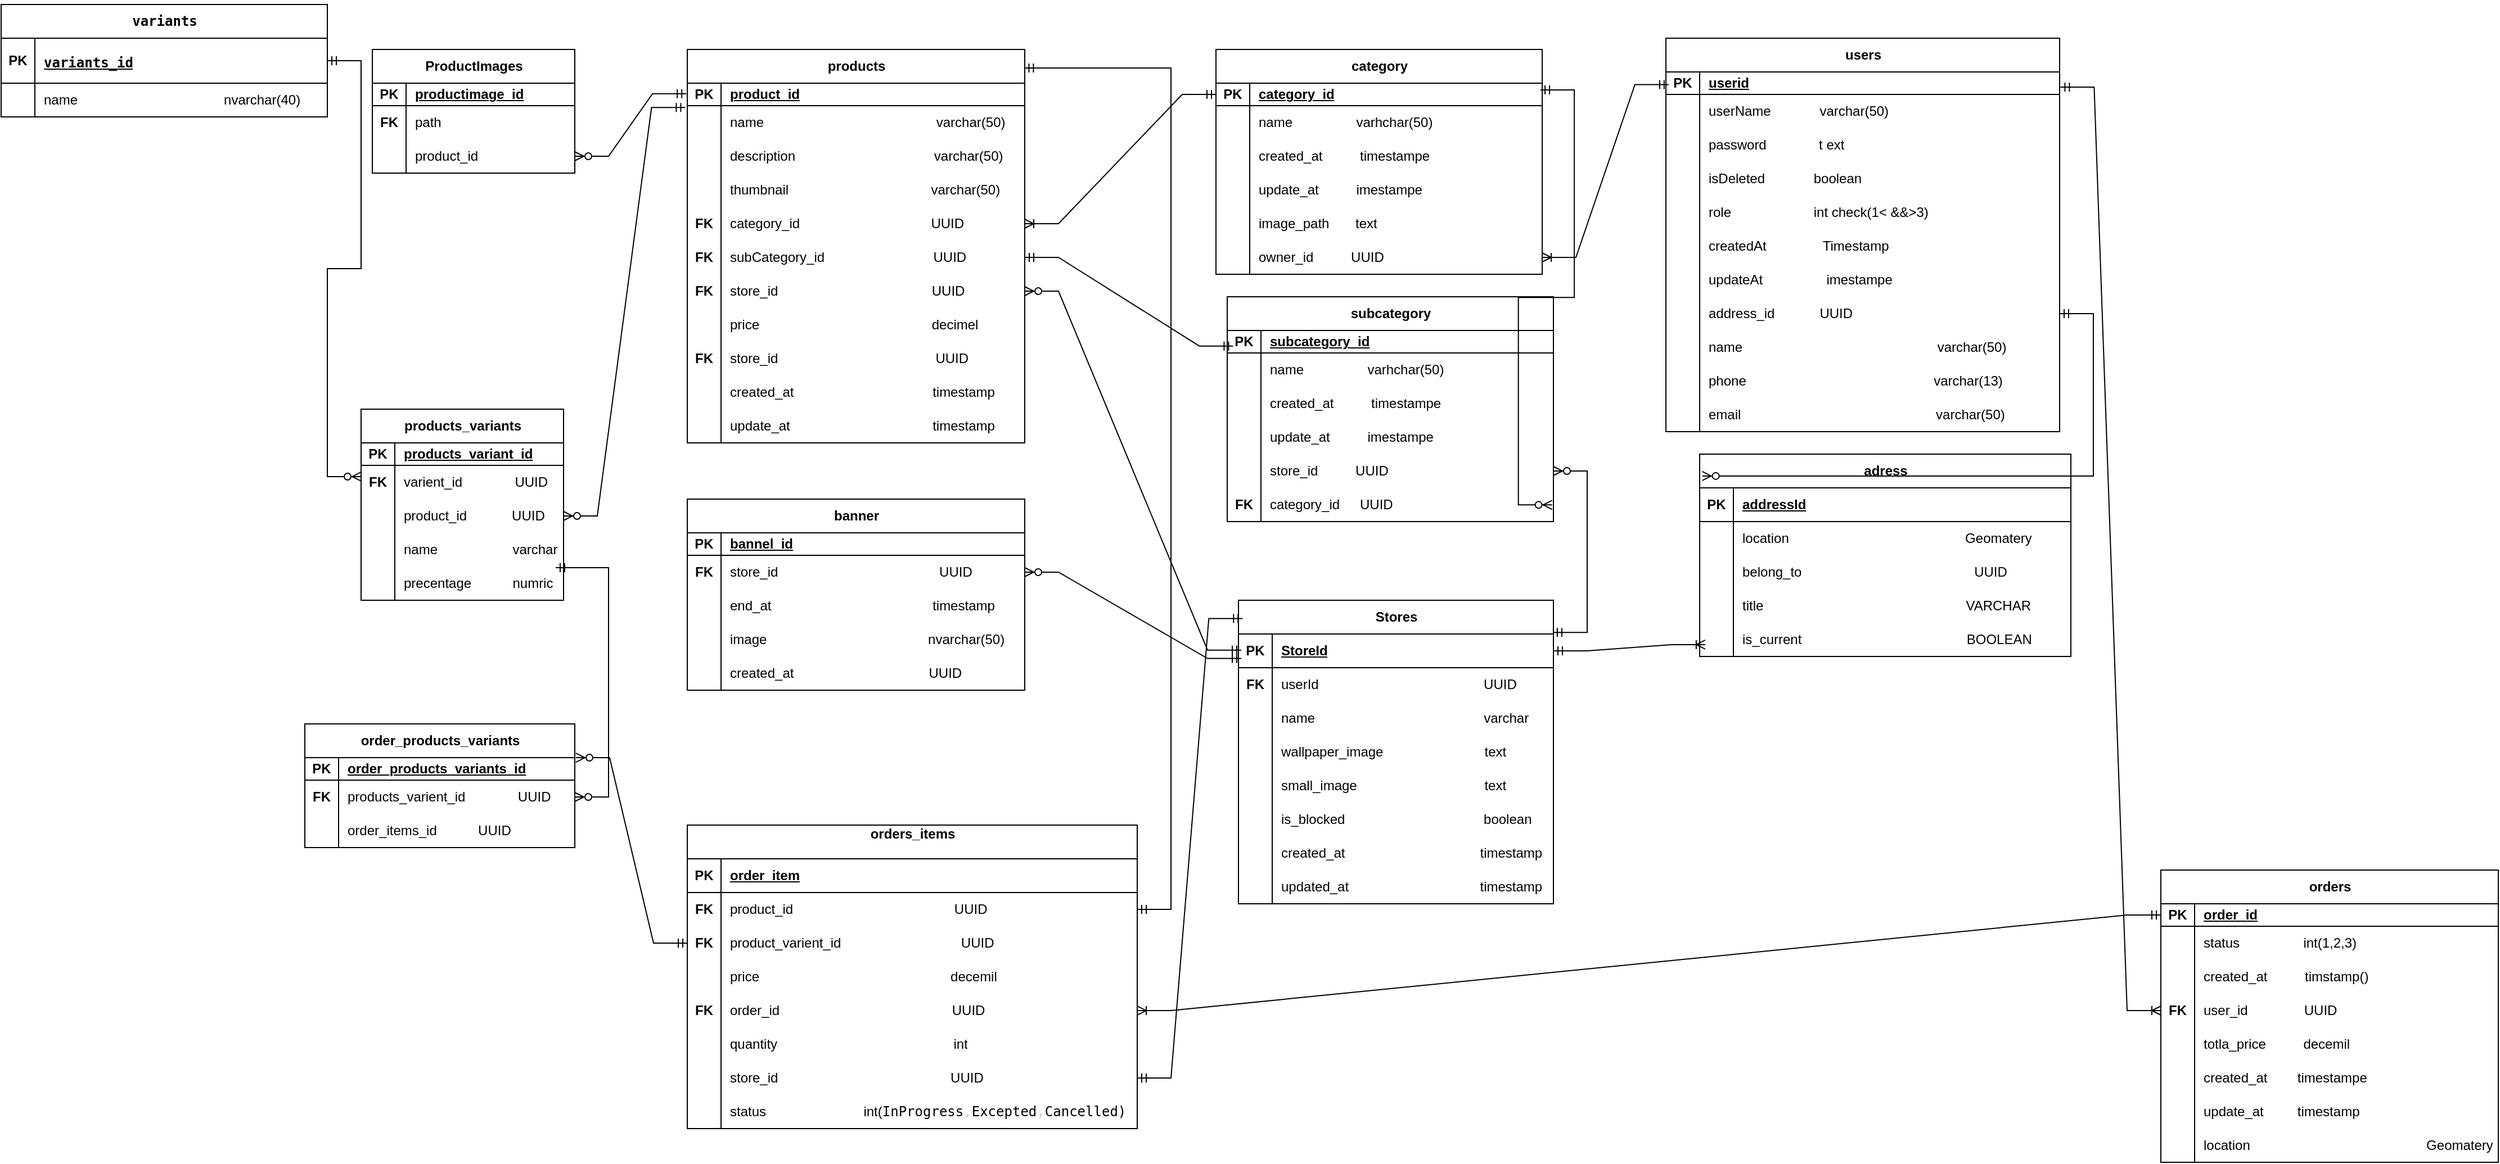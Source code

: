 <mxfile version="26.2.15">
  <diagram name="Page-1" id="lr6e11Mlna0rU3ihywL9">
    <mxGraphModel dx="1354" dy="1948" grid="1" gridSize="10" guides="1" tooltips="1" connect="0" arrows="1" fold="1" page="1" pageScale="1" pageWidth="850" pageHeight="1100" background="#ffffff" math="0" shadow="0">
      <root>
        <mxCell id="0" />
        <mxCell id="1" parent="0" />
        <mxCell id="mmLFkmfMSxwVjESKhr1r-14" value="users" style="shape=table;startSize=30;container=1;collapsible=1;childLayout=tableLayout;fixedRows=1;rowLines=0;fontStyle=1;align=center;resizeLast=1;html=1;" parent="1" vertex="1">
          <mxGeometry x="1550" y="-310" width="350" height="350" as="geometry" />
        </mxCell>
        <mxCell id="mmLFkmfMSxwVjESKhr1r-15" value="" style="shape=tableRow;horizontal=0;startSize=0;swimlaneHead=0;swimlaneBody=0;fillColor=none;collapsible=0;dropTarget=0;points=[[0,0.5],[1,0.5]];portConstraint=eastwest;top=0;left=0;right=0;bottom=1;" parent="mmLFkmfMSxwVjESKhr1r-14" vertex="1">
          <mxGeometry y="30" width="350" height="20" as="geometry" />
        </mxCell>
        <mxCell id="mmLFkmfMSxwVjESKhr1r-16" value="PK" style="shape=partialRectangle;connectable=0;fillColor=none;top=0;left=0;bottom=0;right=0;fontStyle=1;overflow=hidden;whiteSpace=wrap;html=1;" parent="mmLFkmfMSxwVjESKhr1r-15" vertex="1">
          <mxGeometry width="30" height="20" as="geometry">
            <mxRectangle width="30" height="20" as="alternateBounds" />
          </mxGeometry>
        </mxCell>
        <mxCell id="mmLFkmfMSxwVjESKhr1r-17" value="userid" style="shape=partialRectangle;connectable=0;fillColor=none;top=0;left=0;bottom=0;right=0;align=left;spacingLeft=6;fontStyle=5;overflow=hidden;whiteSpace=wrap;html=1;" parent="mmLFkmfMSxwVjESKhr1r-15" vertex="1">
          <mxGeometry x="30" width="320" height="20" as="geometry">
            <mxRectangle width="320" height="20" as="alternateBounds" />
          </mxGeometry>
        </mxCell>
        <mxCell id="mmLFkmfMSxwVjESKhr1r-18" value="" style="shape=tableRow;horizontal=0;startSize=0;swimlaneHead=0;swimlaneBody=0;fillColor=none;collapsible=0;dropTarget=0;points=[[0,0.5],[1,0.5]];portConstraint=eastwest;top=0;left=0;right=0;bottom=0;" parent="mmLFkmfMSxwVjESKhr1r-14" vertex="1">
          <mxGeometry y="50" width="350" height="30" as="geometry" />
        </mxCell>
        <mxCell id="mmLFkmfMSxwVjESKhr1r-19" value="" style="shape=partialRectangle;connectable=0;fillColor=none;top=0;left=0;bottom=0;right=0;editable=1;overflow=hidden;whiteSpace=wrap;html=1;" parent="mmLFkmfMSxwVjESKhr1r-18" vertex="1">
          <mxGeometry width="30" height="30" as="geometry">
            <mxRectangle width="30" height="30" as="alternateBounds" />
          </mxGeometry>
        </mxCell>
        <mxCell id="mmLFkmfMSxwVjESKhr1r-20" value="userName&amp;nbsp; &amp;nbsp; &amp;nbsp; &amp;nbsp; &amp;nbsp; &amp;nbsp; &amp;nbsp;varchar(50)" style="shape=partialRectangle;connectable=0;fillColor=none;top=0;left=0;bottom=0;right=0;align=left;spacingLeft=6;overflow=hidden;whiteSpace=wrap;html=1;" parent="mmLFkmfMSxwVjESKhr1r-18" vertex="1">
          <mxGeometry x="30" width="320" height="30" as="geometry">
            <mxRectangle width="320" height="30" as="alternateBounds" />
          </mxGeometry>
        </mxCell>
        <mxCell id="mmLFkmfMSxwVjESKhr1r-21" value="" style="shape=tableRow;horizontal=0;startSize=0;swimlaneHead=0;swimlaneBody=0;fillColor=none;collapsible=0;dropTarget=0;points=[[0,0.5],[1,0.5]];portConstraint=eastwest;top=0;left=0;right=0;bottom=0;" parent="mmLFkmfMSxwVjESKhr1r-14" vertex="1">
          <mxGeometry y="80" width="350" height="30" as="geometry" />
        </mxCell>
        <mxCell id="mmLFkmfMSxwVjESKhr1r-22" value="" style="shape=partialRectangle;connectable=0;fillColor=none;top=0;left=0;bottom=0;right=0;editable=1;overflow=hidden;whiteSpace=wrap;html=1;" parent="mmLFkmfMSxwVjESKhr1r-21" vertex="1">
          <mxGeometry width="30" height="30" as="geometry">
            <mxRectangle width="30" height="30" as="alternateBounds" />
          </mxGeometry>
        </mxCell>
        <mxCell id="mmLFkmfMSxwVjESKhr1r-23" value="password&amp;nbsp; &amp;nbsp; &amp;nbsp; &amp;nbsp; &amp;nbsp; &amp;nbsp; &amp;nbsp; t ext" style="shape=partialRectangle;connectable=0;fillColor=none;top=0;left=0;bottom=0;right=0;align=left;spacingLeft=6;overflow=hidden;whiteSpace=wrap;html=1;" parent="mmLFkmfMSxwVjESKhr1r-21" vertex="1">
          <mxGeometry x="30" width="320" height="30" as="geometry">
            <mxRectangle width="320" height="30" as="alternateBounds" />
          </mxGeometry>
        </mxCell>
        <mxCell id="B4jfEM795jgeYrNgbJZ4-7" style="shape=tableRow;horizontal=0;startSize=0;swimlaneHead=0;swimlaneBody=0;fillColor=none;collapsible=0;dropTarget=0;points=[[0,0.5],[1,0.5]];portConstraint=eastwest;top=0;left=0;right=0;bottom=0;" parent="mmLFkmfMSxwVjESKhr1r-14" vertex="1">
          <mxGeometry y="110" width="350" height="30" as="geometry" />
        </mxCell>
        <mxCell id="B4jfEM795jgeYrNgbJZ4-8" style="shape=partialRectangle;connectable=0;fillColor=none;top=0;left=0;bottom=0;right=0;editable=1;overflow=hidden;whiteSpace=wrap;html=1;" parent="B4jfEM795jgeYrNgbJZ4-7" vertex="1">
          <mxGeometry width="30" height="30" as="geometry">
            <mxRectangle width="30" height="30" as="alternateBounds" />
          </mxGeometry>
        </mxCell>
        <mxCell id="B4jfEM795jgeYrNgbJZ4-9" value="isDeleted&amp;nbsp; &amp;nbsp; &amp;nbsp; &amp;nbsp; &amp;nbsp; &amp;nbsp; &amp;nbsp;boolean" style="shape=partialRectangle;connectable=0;fillColor=none;top=0;left=0;bottom=0;right=0;align=left;spacingLeft=6;overflow=hidden;whiteSpace=wrap;html=1;" parent="B4jfEM795jgeYrNgbJZ4-7" vertex="1">
          <mxGeometry x="30" width="320" height="30" as="geometry">
            <mxRectangle width="320" height="30" as="alternateBounds" />
          </mxGeometry>
        </mxCell>
        <mxCell id="mmLFkmfMSxwVjESKhr1r-190" style="shape=tableRow;horizontal=0;startSize=0;swimlaneHead=0;swimlaneBody=0;fillColor=none;collapsible=0;dropTarget=0;points=[[0,0.5],[1,0.5]];portConstraint=eastwest;top=0;left=0;right=0;bottom=0;" parent="mmLFkmfMSxwVjESKhr1r-14" vertex="1">
          <mxGeometry y="140" width="350" height="30" as="geometry" />
        </mxCell>
        <mxCell id="mmLFkmfMSxwVjESKhr1r-191" style="shape=partialRectangle;connectable=0;fillColor=none;top=0;left=0;bottom=0;right=0;editable=1;overflow=hidden;whiteSpace=wrap;html=1;" parent="mmLFkmfMSxwVjESKhr1r-190" vertex="1">
          <mxGeometry width="30" height="30" as="geometry">
            <mxRectangle width="30" height="30" as="alternateBounds" />
          </mxGeometry>
        </mxCell>
        <mxCell id="mmLFkmfMSxwVjESKhr1r-192" value="role&amp;nbsp; &amp;nbsp; &amp;nbsp; &amp;nbsp; &amp;nbsp; &amp;nbsp; &amp;nbsp; &amp;nbsp; &amp;nbsp; &amp;nbsp; &amp;nbsp; int check(1&amp;lt; &amp;amp;&amp;amp;&amp;gt;3)" style="shape=partialRectangle;connectable=0;fillColor=none;top=0;left=0;bottom=0;right=0;align=left;spacingLeft=6;overflow=hidden;whiteSpace=wrap;html=1;" parent="mmLFkmfMSxwVjESKhr1r-190" vertex="1">
          <mxGeometry x="30" width="320" height="30" as="geometry">
            <mxRectangle width="320" height="30" as="alternateBounds" />
          </mxGeometry>
        </mxCell>
        <mxCell id="mmLFkmfMSxwVjESKhr1r-24" value="" style="shape=tableRow;horizontal=0;startSize=0;swimlaneHead=0;swimlaneBody=0;fillColor=none;collapsible=0;dropTarget=0;points=[[0,0.5],[1,0.5]];portConstraint=eastwest;top=0;left=0;right=0;bottom=0;" parent="mmLFkmfMSxwVjESKhr1r-14" vertex="1">
          <mxGeometry y="170" width="350" height="30" as="geometry" />
        </mxCell>
        <mxCell id="mmLFkmfMSxwVjESKhr1r-25" value="" style="shape=partialRectangle;connectable=0;fillColor=none;top=0;left=0;bottom=0;right=0;editable=1;overflow=hidden;whiteSpace=wrap;html=1;" parent="mmLFkmfMSxwVjESKhr1r-24" vertex="1">
          <mxGeometry width="30" height="30" as="geometry">
            <mxRectangle width="30" height="30" as="alternateBounds" />
          </mxGeometry>
        </mxCell>
        <mxCell id="mmLFkmfMSxwVjESKhr1r-26" value="createdAt&amp;nbsp; &amp;nbsp; &amp;nbsp; &amp;nbsp; &amp;nbsp; &amp;nbsp; &amp;nbsp; &amp;nbsp;Timestamp" style="shape=partialRectangle;connectable=0;fillColor=none;top=0;left=0;bottom=0;right=0;align=left;spacingLeft=6;overflow=hidden;whiteSpace=wrap;html=1;" parent="mmLFkmfMSxwVjESKhr1r-24" vertex="1">
          <mxGeometry x="30" width="320" height="30" as="geometry">
            <mxRectangle width="320" height="30" as="alternateBounds" />
          </mxGeometry>
        </mxCell>
        <mxCell id="mmLFkmfMSxwVjESKhr1r-187" style="shape=tableRow;horizontal=0;startSize=0;swimlaneHead=0;swimlaneBody=0;fillColor=none;collapsible=0;dropTarget=0;points=[[0,0.5],[1,0.5]];portConstraint=eastwest;top=0;left=0;right=0;bottom=0;" parent="mmLFkmfMSxwVjESKhr1r-14" vertex="1">
          <mxGeometry y="200" width="350" height="30" as="geometry" />
        </mxCell>
        <mxCell id="mmLFkmfMSxwVjESKhr1r-188" style="shape=partialRectangle;connectable=0;fillColor=none;top=0;left=0;bottom=0;right=0;editable=1;overflow=hidden;whiteSpace=wrap;html=1;" parent="mmLFkmfMSxwVjESKhr1r-187" vertex="1">
          <mxGeometry width="30" height="30" as="geometry">
            <mxRectangle width="30" height="30" as="alternateBounds" />
          </mxGeometry>
        </mxCell>
        <mxCell id="mmLFkmfMSxwVjESKhr1r-189" value="updateAt&amp;nbsp; &amp;nbsp; &amp;nbsp; &amp;nbsp; &amp;nbsp; &amp;nbsp; &amp;nbsp; &amp;nbsp; &amp;nbsp;imestampe" style="shape=partialRectangle;connectable=0;fillColor=none;top=0;left=0;bottom=0;right=0;align=left;spacingLeft=6;overflow=hidden;whiteSpace=wrap;html=1;" parent="mmLFkmfMSxwVjESKhr1r-187" vertex="1">
          <mxGeometry x="30" width="320" height="30" as="geometry">
            <mxRectangle width="320" height="30" as="alternateBounds" />
          </mxGeometry>
        </mxCell>
        <mxCell id="cxsu0c9LHCt__AcTsjp1-15" style="shape=tableRow;horizontal=0;startSize=0;swimlaneHead=0;swimlaneBody=0;fillColor=none;collapsible=0;dropTarget=0;points=[[0,0.5],[1,0.5]];portConstraint=eastwest;top=0;left=0;right=0;bottom=0;" parent="mmLFkmfMSxwVjESKhr1r-14" vertex="1">
          <mxGeometry y="230" width="350" height="30" as="geometry" />
        </mxCell>
        <mxCell id="cxsu0c9LHCt__AcTsjp1-16" style="shape=partialRectangle;connectable=0;fillColor=none;top=0;left=0;bottom=0;right=0;editable=1;overflow=hidden;whiteSpace=wrap;html=1;" parent="cxsu0c9LHCt__AcTsjp1-15" vertex="1">
          <mxGeometry width="30" height="30" as="geometry">
            <mxRectangle width="30" height="30" as="alternateBounds" />
          </mxGeometry>
        </mxCell>
        <mxCell id="cxsu0c9LHCt__AcTsjp1-17" value="address_id&amp;nbsp; &amp;nbsp; &amp;nbsp; &amp;nbsp; &amp;nbsp; &amp;nbsp; UUID" style="shape=partialRectangle;connectable=0;fillColor=none;top=0;left=0;bottom=0;right=0;align=left;spacingLeft=6;overflow=hidden;whiteSpace=wrap;html=1;" parent="cxsu0c9LHCt__AcTsjp1-15" vertex="1">
          <mxGeometry x="30" width="320" height="30" as="geometry">
            <mxRectangle width="320" height="30" as="alternateBounds" />
          </mxGeometry>
        </mxCell>
        <mxCell id="mmLFkmfMSxwVjESKhr1r-5" value="" style="shape=tableRow;horizontal=0;startSize=0;swimlaneHead=0;swimlaneBody=0;fillColor=none;collapsible=0;dropTarget=0;points=[[0,0.5],[1,0.5]];portConstraint=eastwest;top=0;left=0;right=0;bottom=0;" parent="mmLFkmfMSxwVjESKhr1r-14" vertex="1">
          <mxGeometry y="260" width="350" height="30" as="geometry" />
        </mxCell>
        <mxCell id="mmLFkmfMSxwVjESKhr1r-6" value="" style="shape=partialRectangle;connectable=0;fillColor=none;top=0;left=0;bottom=0;right=0;editable=1;overflow=hidden;whiteSpace=wrap;html=1;" parent="mmLFkmfMSxwVjESKhr1r-5" vertex="1">
          <mxGeometry width="30" height="30" as="geometry">
            <mxRectangle width="30" height="30" as="alternateBounds" />
          </mxGeometry>
        </mxCell>
        <mxCell id="mmLFkmfMSxwVjESKhr1r-7" value="name&lt;span style=&quot;white-space: pre;&quot;&gt;&#x9;&lt;/span&gt;&amp;nbsp; &amp;nbsp; &amp;nbsp; &amp;nbsp; &amp;nbsp; &amp;nbsp; &amp;nbsp; &amp;nbsp; &amp;nbsp; &amp;nbsp; &amp;nbsp; &amp;nbsp; &amp;nbsp; &amp;nbsp; &amp;nbsp; &amp;nbsp; &amp;nbsp; &amp;nbsp; &amp;nbsp; &amp;nbsp; &amp;nbsp; &amp;nbsp; &amp;nbsp;varchar(50)" style="shape=partialRectangle;connectable=0;fillColor=none;top=0;left=0;bottom=0;right=0;align=left;spacingLeft=6;overflow=hidden;whiteSpace=wrap;html=1;" parent="mmLFkmfMSxwVjESKhr1r-5" vertex="1">
          <mxGeometry x="30" width="320" height="30" as="geometry">
            <mxRectangle width="320" height="30" as="alternateBounds" />
          </mxGeometry>
        </mxCell>
        <mxCell id="mmLFkmfMSxwVjESKhr1r-8" value="" style="shape=tableRow;horizontal=0;startSize=0;swimlaneHead=0;swimlaneBody=0;fillColor=none;collapsible=0;dropTarget=0;points=[[0,0.5],[1,0.5]];portConstraint=eastwest;top=0;left=0;right=0;bottom=0;" parent="mmLFkmfMSxwVjESKhr1r-14" vertex="1">
          <mxGeometry y="290" width="350" height="30" as="geometry" />
        </mxCell>
        <mxCell id="mmLFkmfMSxwVjESKhr1r-9" value="" style="shape=partialRectangle;connectable=0;fillColor=none;top=0;left=0;bottom=0;right=0;editable=1;overflow=hidden;whiteSpace=wrap;html=1;" parent="mmLFkmfMSxwVjESKhr1r-8" vertex="1">
          <mxGeometry width="30" height="30" as="geometry">
            <mxRectangle width="30" height="30" as="alternateBounds" />
          </mxGeometry>
        </mxCell>
        <mxCell id="mmLFkmfMSxwVjESKhr1r-10" value="phone&amp;nbsp; &amp;nbsp; &amp;nbsp; &amp;nbsp; &amp;nbsp; &amp;nbsp; &amp;nbsp; &amp;nbsp; &amp;nbsp; &amp;nbsp; &amp;nbsp; &amp;nbsp; &amp;nbsp; &amp;nbsp; &amp;nbsp; &amp;nbsp; &amp;nbsp; &amp;nbsp; &amp;nbsp; &amp;nbsp; &amp;nbsp; &amp;nbsp; &amp;nbsp; &amp;nbsp; &amp;nbsp; varchar(13)" style="shape=partialRectangle;connectable=0;fillColor=none;top=0;left=0;bottom=0;right=0;align=left;spacingLeft=6;overflow=hidden;whiteSpace=wrap;html=1;" parent="mmLFkmfMSxwVjESKhr1r-8" vertex="1">
          <mxGeometry x="30" width="320" height="30" as="geometry">
            <mxRectangle width="320" height="30" as="alternateBounds" />
          </mxGeometry>
        </mxCell>
        <mxCell id="mmLFkmfMSxwVjESKhr1r-118" style="shape=tableRow;horizontal=0;startSize=0;swimlaneHead=0;swimlaneBody=0;fillColor=none;collapsible=0;dropTarget=0;points=[[0,0.5],[1,0.5]];portConstraint=eastwest;top=0;left=0;right=0;bottom=0;" parent="mmLFkmfMSxwVjESKhr1r-14" vertex="1">
          <mxGeometry y="320" width="350" height="30" as="geometry" />
        </mxCell>
        <mxCell id="mmLFkmfMSxwVjESKhr1r-119" style="shape=partialRectangle;connectable=0;fillColor=none;top=0;left=0;bottom=0;right=0;editable=1;overflow=hidden;whiteSpace=wrap;html=1;" parent="mmLFkmfMSxwVjESKhr1r-118" vertex="1">
          <mxGeometry width="30" height="30" as="geometry">
            <mxRectangle width="30" height="30" as="alternateBounds" />
          </mxGeometry>
        </mxCell>
        <mxCell id="mmLFkmfMSxwVjESKhr1r-120" value="email&amp;nbsp; &amp;nbsp; &amp;nbsp; &amp;nbsp; &amp;nbsp; &amp;nbsp; &amp;nbsp; &amp;nbsp; &amp;nbsp; &amp;nbsp; &amp;nbsp; &amp;nbsp; &amp;nbsp; &amp;nbsp; &amp;nbsp; &amp;nbsp; &amp;nbsp; &amp;nbsp; &amp;nbsp; &amp;nbsp; &amp;nbsp; &amp;nbsp; &amp;nbsp; &amp;nbsp; &amp;nbsp; &amp;nbsp; varchar(50)" style="shape=partialRectangle;connectable=0;fillColor=none;top=0;left=0;bottom=0;right=0;align=left;spacingLeft=6;overflow=hidden;whiteSpace=wrap;html=1;" parent="mmLFkmfMSxwVjESKhr1r-118" vertex="1">
          <mxGeometry x="30" width="320" height="30" as="geometry">
            <mxRectangle width="320" height="30" as="alternateBounds" />
          </mxGeometry>
        </mxCell>
        <mxCell id="mmLFkmfMSxwVjESKhr1r-27" value="products" style="shape=table;startSize=30;container=1;collapsible=1;childLayout=tableLayout;fixedRows=1;rowLines=0;fontStyle=1;align=center;resizeLast=1;html=1;" parent="1" vertex="1">
          <mxGeometry x="680" y="-300" width="300" height="350" as="geometry" />
        </mxCell>
        <mxCell id="mmLFkmfMSxwVjESKhr1r-28" value="" style="shape=tableRow;horizontal=0;startSize=0;swimlaneHead=0;swimlaneBody=0;fillColor=none;collapsible=0;dropTarget=0;points=[[0,0.5],[1,0.5]];portConstraint=eastwest;top=0;left=0;right=0;bottom=1;" parent="mmLFkmfMSxwVjESKhr1r-27" vertex="1">
          <mxGeometry y="30" width="300" height="20" as="geometry" />
        </mxCell>
        <mxCell id="mmLFkmfMSxwVjESKhr1r-29" value="PK" style="shape=partialRectangle;connectable=0;fillColor=none;top=0;left=0;bottom=0;right=0;fontStyle=1;overflow=hidden;whiteSpace=wrap;html=1;" parent="mmLFkmfMSxwVjESKhr1r-28" vertex="1">
          <mxGeometry width="30" height="20" as="geometry">
            <mxRectangle width="30" height="20" as="alternateBounds" />
          </mxGeometry>
        </mxCell>
        <mxCell id="mmLFkmfMSxwVjESKhr1r-30" value="product_id" style="shape=partialRectangle;connectable=0;fillColor=none;top=0;left=0;bottom=0;right=0;align=left;spacingLeft=6;fontStyle=5;overflow=hidden;whiteSpace=wrap;html=1;" parent="mmLFkmfMSxwVjESKhr1r-28" vertex="1">
          <mxGeometry x="30" width="270" height="20" as="geometry">
            <mxRectangle width="270" height="20" as="alternateBounds" />
          </mxGeometry>
        </mxCell>
        <mxCell id="mmLFkmfMSxwVjESKhr1r-31" value="" style="shape=tableRow;horizontal=0;startSize=0;swimlaneHead=0;swimlaneBody=0;fillColor=none;collapsible=0;dropTarget=0;points=[[0,0.5],[1,0.5]];portConstraint=eastwest;top=0;left=0;right=0;bottom=0;" parent="mmLFkmfMSxwVjESKhr1r-27" vertex="1">
          <mxGeometry y="50" width="300" height="30" as="geometry" />
        </mxCell>
        <mxCell id="mmLFkmfMSxwVjESKhr1r-32" value="" style="shape=partialRectangle;connectable=0;fillColor=none;top=0;left=0;bottom=0;right=0;editable=1;overflow=hidden;whiteSpace=wrap;html=1;" parent="mmLFkmfMSxwVjESKhr1r-31" vertex="1">
          <mxGeometry width="30" height="30" as="geometry">
            <mxRectangle width="30" height="30" as="alternateBounds" />
          </mxGeometry>
        </mxCell>
        <mxCell id="mmLFkmfMSxwVjESKhr1r-33" value="name&amp;nbsp; &amp;nbsp; &amp;nbsp; &amp;nbsp; &amp;nbsp; &amp;nbsp; &amp;nbsp; &amp;nbsp; &amp;nbsp; &amp;nbsp; &amp;nbsp; &amp;nbsp; &amp;nbsp; &amp;nbsp; &amp;nbsp; &amp;nbsp; &amp;nbsp; &amp;nbsp; &amp;nbsp; &amp;nbsp; &amp;nbsp; &amp;nbsp; &amp;nbsp; varchar(50)" style="shape=partialRectangle;connectable=0;fillColor=none;top=0;left=0;bottom=0;right=0;align=left;spacingLeft=6;overflow=hidden;whiteSpace=wrap;html=1;" parent="mmLFkmfMSxwVjESKhr1r-31" vertex="1">
          <mxGeometry x="30" width="270" height="30" as="geometry">
            <mxRectangle width="270" height="30" as="alternateBounds" />
          </mxGeometry>
        </mxCell>
        <mxCell id="mmLFkmfMSxwVjESKhr1r-34" value="" style="shape=tableRow;horizontal=0;startSize=0;swimlaneHead=0;swimlaneBody=0;fillColor=none;collapsible=0;dropTarget=0;points=[[0,0.5],[1,0.5]];portConstraint=eastwest;top=0;left=0;right=0;bottom=0;" parent="mmLFkmfMSxwVjESKhr1r-27" vertex="1">
          <mxGeometry y="80" width="300" height="30" as="geometry" />
        </mxCell>
        <mxCell id="mmLFkmfMSxwVjESKhr1r-35" value="" style="shape=partialRectangle;connectable=0;fillColor=none;top=0;left=0;bottom=0;right=0;editable=1;overflow=hidden;whiteSpace=wrap;html=1;" parent="mmLFkmfMSxwVjESKhr1r-34" vertex="1">
          <mxGeometry width="30" height="30" as="geometry">
            <mxRectangle width="30" height="30" as="alternateBounds" />
          </mxGeometry>
        </mxCell>
        <mxCell id="mmLFkmfMSxwVjESKhr1r-36" value="description&amp;nbsp; &amp;nbsp; &amp;nbsp; &amp;nbsp; &amp;nbsp; &amp;nbsp; &amp;nbsp; &amp;nbsp; &amp;nbsp; &amp;nbsp; &amp;nbsp; &amp;nbsp; &amp;nbsp; &amp;nbsp; &amp;nbsp; &amp;nbsp; &amp;nbsp; &amp;nbsp; &amp;nbsp;varchar(50)" style="shape=partialRectangle;connectable=0;fillColor=none;top=0;left=0;bottom=0;right=0;align=left;spacingLeft=6;overflow=hidden;whiteSpace=wrap;html=1;" parent="mmLFkmfMSxwVjESKhr1r-34" vertex="1">
          <mxGeometry x="30" width="270" height="30" as="geometry">
            <mxRectangle width="270" height="30" as="alternateBounds" />
          </mxGeometry>
        </mxCell>
        <mxCell id="mmLFkmfMSxwVjESKhr1r-37" value="" style="shape=tableRow;horizontal=0;startSize=0;swimlaneHead=0;swimlaneBody=0;fillColor=none;collapsible=0;dropTarget=0;points=[[0,0.5],[1,0.5]];portConstraint=eastwest;top=0;left=0;right=0;bottom=0;" parent="mmLFkmfMSxwVjESKhr1r-27" vertex="1">
          <mxGeometry y="110" width="300" height="30" as="geometry" />
        </mxCell>
        <mxCell id="mmLFkmfMSxwVjESKhr1r-38" value="" style="shape=partialRectangle;connectable=0;fillColor=none;top=0;left=0;bottom=0;right=0;editable=1;overflow=hidden;whiteSpace=wrap;html=1;" parent="mmLFkmfMSxwVjESKhr1r-37" vertex="1">
          <mxGeometry width="30" height="30" as="geometry">
            <mxRectangle width="30" height="30" as="alternateBounds" />
          </mxGeometry>
        </mxCell>
        <mxCell id="mmLFkmfMSxwVjESKhr1r-39" value="thumbnail&amp;nbsp; &amp;nbsp; &amp;nbsp; &amp;nbsp; &amp;nbsp; &amp;nbsp; &amp;nbsp; &amp;nbsp; &amp;nbsp; &amp;nbsp; &amp;nbsp; &amp;nbsp; &amp;nbsp; &amp;nbsp; &amp;nbsp; &amp;nbsp; &amp;nbsp; &amp;nbsp; &amp;nbsp; varchar(50)" style="shape=partialRectangle;connectable=0;fillColor=none;top=0;left=0;bottom=0;right=0;align=left;spacingLeft=6;overflow=hidden;whiteSpace=wrap;html=1;" parent="mmLFkmfMSxwVjESKhr1r-37" vertex="1">
          <mxGeometry x="30" width="270" height="30" as="geometry">
            <mxRectangle width="270" height="30" as="alternateBounds" />
          </mxGeometry>
        </mxCell>
        <mxCell id="mmLFkmfMSxwVjESKhr1r-121" style="shape=tableRow;horizontal=0;startSize=0;swimlaneHead=0;swimlaneBody=0;fillColor=none;collapsible=0;dropTarget=0;points=[[0,0.5],[1,0.5]];portConstraint=eastwest;top=0;left=0;right=0;bottom=0;" parent="mmLFkmfMSxwVjESKhr1r-27" vertex="1">
          <mxGeometry y="140" width="300" height="30" as="geometry" />
        </mxCell>
        <mxCell id="mmLFkmfMSxwVjESKhr1r-122" value="&lt;b&gt;FK&lt;/b&gt;" style="shape=partialRectangle;connectable=0;fillColor=none;top=0;left=0;bottom=0;right=0;editable=1;overflow=hidden;whiteSpace=wrap;html=1;" parent="mmLFkmfMSxwVjESKhr1r-121" vertex="1">
          <mxGeometry width="30" height="30" as="geometry">
            <mxRectangle width="30" height="30" as="alternateBounds" />
          </mxGeometry>
        </mxCell>
        <mxCell id="mmLFkmfMSxwVjESKhr1r-123" value="category_id&amp;nbsp; &amp;nbsp; &amp;nbsp; &amp;nbsp; &amp;nbsp; &amp;nbsp; &amp;nbsp; &amp;nbsp; &amp;nbsp; &amp;nbsp; &amp;nbsp; &amp;nbsp; &amp;nbsp; &amp;nbsp; &amp;nbsp; &amp;nbsp; &amp;nbsp; &amp;nbsp;UUID" style="shape=partialRectangle;connectable=0;fillColor=none;top=0;left=0;bottom=0;right=0;align=left;spacingLeft=6;overflow=hidden;whiteSpace=wrap;html=1;" parent="mmLFkmfMSxwVjESKhr1r-121" vertex="1">
          <mxGeometry x="30" width="270" height="30" as="geometry">
            <mxRectangle width="270" height="30" as="alternateBounds" />
          </mxGeometry>
        </mxCell>
        <mxCell id="8zW4g4S_PteTGWaRtZ9B-61" style="shape=tableRow;horizontal=0;startSize=0;swimlaneHead=0;swimlaneBody=0;fillColor=none;collapsible=0;dropTarget=0;points=[[0,0.5],[1,0.5]];portConstraint=eastwest;top=0;left=0;right=0;bottom=0;" parent="mmLFkmfMSxwVjESKhr1r-27" vertex="1">
          <mxGeometry y="170" width="300" height="30" as="geometry" />
        </mxCell>
        <mxCell id="8zW4g4S_PteTGWaRtZ9B-62" value="&lt;b&gt;FK&lt;/b&gt;" style="shape=partialRectangle;connectable=0;fillColor=none;top=0;left=0;bottom=0;right=0;editable=1;overflow=hidden;whiteSpace=wrap;html=1;" parent="8zW4g4S_PteTGWaRtZ9B-61" vertex="1">
          <mxGeometry width="30" height="30" as="geometry">
            <mxRectangle width="30" height="30" as="alternateBounds" />
          </mxGeometry>
        </mxCell>
        <mxCell id="8zW4g4S_PteTGWaRtZ9B-63" value="subCategory_id&amp;nbsp; &amp;nbsp; &amp;nbsp; &amp;nbsp; &amp;nbsp; &amp;nbsp; &amp;nbsp; &amp;nbsp; &amp;nbsp; &amp;nbsp; &amp;nbsp; &amp;nbsp; &amp;nbsp; &amp;nbsp; &amp;nbsp;UUID" style="shape=partialRectangle;connectable=0;fillColor=none;top=0;left=0;bottom=0;right=0;align=left;spacingLeft=6;overflow=hidden;whiteSpace=wrap;html=1;" parent="8zW4g4S_PteTGWaRtZ9B-61" vertex="1">
          <mxGeometry x="30" width="270" height="30" as="geometry">
            <mxRectangle width="270" height="30" as="alternateBounds" />
          </mxGeometry>
        </mxCell>
        <mxCell id="8zW4g4S_PteTGWaRtZ9B-69" style="shape=tableRow;horizontal=0;startSize=0;swimlaneHead=0;swimlaneBody=0;fillColor=none;collapsible=0;dropTarget=0;points=[[0,0.5],[1,0.5]];portConstraint=eastwest;top=0;left=0;right=0;bottom=0;" parent="mmLFkmfMSxwVjESKhr1r-27" vertex="1">
          <mxGeometry y="200" width="300" height="30" as="geometry" />
        </mxCell>
        <mxCell id="8zW4g4S_PteTGWaRtZ9B-70" value="&lt;b&gt;FK&lt;/b&gt;" style="shape=partialRectangle;connectable=0;fillColor=none;top=0;left=0;bottom=0;right=0;editable=1;overflow=hidden;whiteSpace=wrap;html=1;" parent="8zW4g4S_PteTGWaRtZ9B-69" vertex="1">
          <mxGeometry width="30" height="30" as="geometry">
            <mxRectangle width="30" height="30" as="alternateBounds" />
          </mxGeometry>
        </mxCell>
        <mxCell id="8zW4g4S_PteTGWaRtZ9B-71" value="store_id&amp;nbsp; &amp;nbsp; &amp;nbsp; &amp;nbsp; &amp;nbsp; &amp;nbsp; &amp;nbsp; &amp;nbsp; &amp;nbsp; &amp;nbsp; &amp;nbsp; &amp;nbsp; &amp;nbsp; &amp;nbsp; &amp;nbsp; &amp;nbsp; &amp;nbsp; &amp;nbsp; &amp;nbsp; &amp;nbsp; &amp;nbsp;UUID" style="shape=partialRectangle;connectable=0;fillColor=none;top=0;left=0;bottom=0;right=0;align=left;spacingLeft=6;overflow=hidden;whiteSpace=wrap;html=1;" parent="8zW4g4S_PteTGWaRtZ9B-69" vertex="1">
          <mxGeometry x="30" width="270" height="30" as="geometry">
            <mxRectangle width="270" height="30" as="alternateBounds" />
          </mxGeometry>
        </mxCell>
        <mxCell id="mmLFkmfMSxwVjESKhr1r-124" style="shape=tableRow;horizontal=0;startSize=0;swimlaneHead=0;swimlaneBody=0;fillColor=none;collapsible=0;dropTarget=0;points=[[0,0.5],[1,0.5]];portConstraint=eastwest;top=0;left=0;right=0;bottom=0;" parent="mmLFkmfMSxwVjESKhr1r-27" vertex="1">
          <mxGeometry y="230" width="300" height="30" as="geometry" />
        </mxCell>
        <mxCell id="mmLFkmfMSxwVjESKhr1r-125" style="shape=partialRectangle;connectable=0;fillColor=none;top=0;left=0;bottom=0;right=0;editable=1;overflow=hidden;whiteSpace=wrap;html=1;" parent="mmLFkmfMSxwVjESKhr1r-124" vertex="1">
          <mxGeometry width="30" height="30" as="geometry">
            <mxRectangle width="30" height="30" as="alternateBounds" />
          </mxGeometry>
        </mxCell>
        <mxCell id="mmLFkmfMSxwVjESKhr1r-126" value="price&amp;nbsp; &amp;nbsp; &amp;nbsp; &amp;nbsp; &amp;nbsp; &amp;nbsp; &amp;nbsp; &amp;nbsp; &amp;nbsp; &amp;nbsp; &amp;nbsp; &amp;nbsp; &amp;nbsp; &amp;nbsp; &amp;nbsp; &amp;nbsp; &amp;nbsp; &amp;nbsp; &amp;nbsp; &amp;nbsp; &amp;nbsp; &amp;nbsp; &amp;nbsp; decimel" style="shape=partialRectangle;connectable=0;fillColor=none;top=0;left=0;bottom=0;right=0;align=left;spacingLeft=6;overflow=hidden;whiteSpace=wrap;html=1;" parent="mmLFkmfMSxwVjESKhr1r-124" vertex="1">
          <mxGeometry x="30" width="270" height="30" as="geometry">
            <mxRectangle width="270" height="30" as="alternateBounds" />
          </mxGeometry>
        </mxCell>
        <mxCell id="mmLFkmfMSxwVjESKhr1r-133" style="shape=tableRow;horizontal=0;startSize=0;swimlaneHead=0;swimlaneBody=0;fillColor=none;collapsible=0;dropTarget=0;points=[[0,0.5],[1,0.5]];portConstraint=eastwest;top=0;left=0;right=0;bottom=0;" parent="mmLFkmfMSxwVjESKhr1r-27" vertex="1">
          <mxGeometry y="260" width="300" height="30" as="geometry" />
        </mxCell>
        <mxCell id="mmLFkmfMSxwVjESKhr1r-134" value="&lt;b&gt;FK&lt;/b&gt;" style="shape=partialRectangle;connectable=0;fillColor=none;top=0;left=0;bottom=0;right=0;editable=1;overflow=hidden;whiteSpace=wrap;html=1;" parent="mmLFkmfMSxwVjESKhr1r-133" vertex="1">
          <mxGeometry width="30" height="30" as="geometry">
            <mxRectangle width="30" height="30" as="alternateBounds" />
          </mxGeometry>
        </mxCell>
        <mxCell id="mmLFkmfMSxwVjESKhr1r-135" value="store_id&amp;nbsp; &amp;nbsp; &amp;nbsp; &amp;nbsp; &amp;nbsp; &amp;nbsp; &amp;nbsp; &amp;nbsp; &amp;nbsp; &amp;nbsp; &amp;nbsp; &amp;nbsp; &amp;nbsp; &amp;nbsp; &amp;nbsp; &amp;nbsp; &amp;nbsp; &amp;nbsp; &amp;nbsp; &amp;nbsp; &amp;nbsp; UUID&amp;nbsp;" style="shape=partialRectangle;connectable=0;fillColor=none;top=0;left=0;bottom=0;right=0;align=left;spacingLeft=6;overflow=hidden;whiteSpace=wrap;html=1;" parent="mmLFkmfMSxwVjESKhr1r-133" vertex="1">
          <mxGeometry x="30" width="270" height="30" as="geometry">
            <mxRectangle width="270" height="30" as="alternateBounds" />
          </mxGeometry>
        </mxCell>
        <mxCell id="mmLFkmfMSxwVjESKhr1r-127" style="shape=tableRow;horizontal=0;startSize=0;swimlaneHead=0;swimlaneBody=0;fillColor=none;collapsible=0;dropTarget=0;points=[[0,0.5],[1,0.5]];portConstraint=eastwest;top=0;left=0;right=0;bottom=0;" parent="mmLFkmfMSxwVjESKhr1r-27" vertex="1">
          <mxGeometry y="290" width="300" height="30" as="geometry" />
        </mxCell>
        <mxCell id="mmLFkmfMSxwVjESKhr1r-128" style="shape=partialRectangle;connectable=0;fillColor=none;top=0;left=0;bottom=0;right=0;editable=1;overflow=hidden;whiteSpace=wrap;html=1;" parent="mmLFkmfMSxwVjESKhr1r-127" vertex="1">
          <mxGeometry width="30" height="30" as="geometry">
            <mxRectangle width="30" height="30" as="alternateBounds" />
          </mxGeometry>
        </mxCell>
        <mxCell id="mmLFkmfMSxwVjESKhr1r-129" value="created_at&amp;nbsp; &amp;nbsp; &amp;nbsp; &amp;nbsp; &amp;nbsp; &amp;nbsp; &amp;nbsp; &amp;nbsp; &amp;nbsp; &amp;nbsp; &amp;nbsp; &amp;nbsp; &amp;nbsp; &amp;nbsp; &amp;nbsp; &amp;nbsp; &amp;nbsp; &amp;nbsp; &amp;nbsp;timestamp" style="shape=partialRectangle;connectable=0;fillColor=none;top=0;left=0;bottom=0;right=0;align=left;spacingLeft=6;overflow=hidden;whiteSpace=wrap;html=1;" parent="mmLFkmfMSxwVjESKhr1r-127" vertex="1">
          <mxGeometry x="30" width="270" height="30" as="geometry">
            <mxRectangle width="270" height="30" as="alternateBounds" />
          </mxGeometry>
        </mxCell>
        <mxCell id="mmLFkmfMSxwVjESKhr1r-130" style="shape=tableRow;horizontal=0;startSize=0;swimlaneHead=0;swimlaneBody=0;fillColor=none;collapsible=0;dropTarget=0;points=[[0,0.5],[1,0.5]];portConstraint=eastwest;top=0;left=0;right=0;bottom=0;" parent="mmLFkmfMSxwVjESKhr1r-27" vertex="1">
          <mxGeometry y="320" width="300" height="30" as="geometry" />
        </mxCell>
        <mxCell id="mmLFkmfMSxwVjESKhr1r-131" style="shape=partialRectangle;connectable=0;fillColor=none;top=0;left=0;bottom=0;right=0;editable=1;overflow=hidden;whiteSpace=wrap;html=1;" parent="mmLFkmfMSxwVjESKhr1r-130" vertex="1">
          <mxGeometry width="30" height="30" as="geometry">
            <mxRectangle width="30" height="30" as="alternateBounds" />
          </mxGeometry>
        </mxCell>
        <mxCell id="mmLFkmfMSxwVjESKhr1r-132" value="update_at&amp;nbsp; &amp;nbsp; &amp;nbsp; &amp;nbsp; &amp;nbsp; &amp;nbsp; &amp;nbsp; &amp;nbsp; &amp;nbsp; &amp;nbsp; &amp;nbsp; &amp;nbsp; &amp;nbsp; &amp;nbsp; &amp;nbsp; &amp;nbsp; &amp;nbsp; &amp;nbsp; &amp;nbsp; timestamp" style="shape=partialRectangle;connectable=0;fillColor=none;top=0;left=0;bottom=0;right=0;align=left;spacingLeft=6;overflow=hidden;whiteSpace=wrap;html=1;" parent="mmLFkmfMSxwVjESKhr1r-130" vertex="1">
          <mxGeometry x="30" width="270" height="30" as="geometry">
            <mxRectangle width="270" height="30" as="alternateBounds" />
          </mxGeometry>
        </mxCell>
        <mxCell id="mmLFkmfMSxwVjESKhr1r-40" value="&lt;pre data-ved=&quot;2ahUKEwivsLTys4qNAxUmVaQEHYGsJKwQ3ewLegQIDRAS&quot; aria-label=&quot;النص المترجم: unit of measurement&quot; style=&quot;text-align: left;&quot; id=&quot;tw-target-text&quot; data-placeholder=&quot;الترجمة&quot; class=&quot;tw-data-text tw-text-large tw-ta&quot; dir=&quot;ltr&quot;&gt;variants&lt;/pre&gt;" style="shape=table;startSize=30;container=1;collapsible=1;childLayout=tableLayout;fixedRows=1;rowLines=0;fontStyle=1;align=center;resizeLast=1;html=1;" parent="1" vertex="1">
          <mxGeometry x="70" y="-340" width="290" height="100" as="geometry" />
        </mxCell>
        <mxCell id="mmLFkmfMSxwVjESKhr1r-41" value="" style="shape=tableRow;horizontal=0;startSize=0;swimlaneHead=0;swimlaneBody=0;fillColor=none;collapsible=0;dropTarget=0;points=[[0,0.5],[1,0.5]];portConstraint=eastwest;top=0;left=0;right=0;bottom=1;" parent="mmLFkmfMSxwVjESKhr1r-40" vertex="1">
          <mxGeometry y="30" width="290" height="40" as="geometry" />
        </mxCell>
        <mxCell id="mmLFkmfMSxwVjESKhr1r-42" value="PK" style="shape=partialRectangle;connectable=0;fillColor=none;top=0;left=0;bottom=0;right=0;fontStyle=1;overflow=hidden;whiteSpace=wrap;html=1;" parent="mmLFkmfMSxwVjESKhr1r-41" vertex="1">
          <mxGeometry width="30" height="40" as="geometry">
            <mxRectangle width="30" height="40" as="alternateBounds" />
          </mxGeometry>
        </mxCell>
        <mxCell id="mmLFkmfMSxwVjESKhr1r-43" value="&lt;pre data-ved=&quot;2ahUKEwivsLTys4qNAxUmVaQEHYGsJKwQ3ewLegQIDRAS&quot; aria-label=&quot;النص المترجم: unit of measurement&quot; id=&quot;tw-target-text&quot; data-placeholder=&quot;الترجمة&quot; class=&quot;tw-data-text tw-text-large tw-ta&quot; dir=&quot;ltr&quot;&gt;&lt;span lang=&quot;en&quot; class=&quot;Y2IQFc&quot;&gt;variants_id&lt;/span&gt;&lt;/pre&gt;" style="shape=partialRectangle;connectable=0;fillColor=none;top=0;left=0;bottom=0;right=0;align=left;spacingLeft=6;fontStyle=5;overflow=hidden;whiteSpace=wrap;html=1;" parent="mmLFkmfMSxwVjESKhr1r-41" vertex="1">
          <mxGeometry x="30" width="260" height="40" as="geometry">
            <mxRectangle width="260" height="40" as="alternateBounds" />
          </mxGeometry>
        </mxCell>
        <mxCell id="mmLFkmfMSxwVjESKhr1r-44" value="" style="shape=tableRow;horizontal=0;startSize=0;swimlaneHead=0;swimlaneBody=0;fillColor=none;collapsible=0;dropTarget=0;points=[[0,0.5],[1,0.5]];portConstraint=eastwest;top=0;left=0;right=0;bottom=0;" parent="mmLFkmfMSxwVjESKhr1r-40" vertex="1">
          <mxGeometry y="70" width="290" height="30" as="geometry" />
        </mxCell>
        <mxCell id="mmLFkmfMSxwVjESKhr1r-45" value="" style="shape=partialRectangle;connectable=0;fillColor=none;top=0;left=0;bottom=0;right=0;editable=1;overflow=hidden;whiteSpace=wrap;html=1;" parent="mmLFkmfMSxwVjESKhr1r-44" vertex="1">
          <mxGeometry width="30" height="30" as="geometry">
            <mxRectangle width="30" height="30" as="alternateBounds" />
          </mxGeometry>
        </mxCell>
        <mxCell id="mmLFkmfMSxwVjESKhr1r-46" value="name&amp;nbsp; &amp;nbsp; &amp;nbsp; &amp;nbsp; &amp;nbsp; &amp;nbsp; &amp;nbsp; &amp;nbsp; &amp;nbsp; &amp;nbsp; &amp;nbsp; &amp;nbsp; &amp;nbsp; &amp;nbsp; &amp;nbsp; &amp;nbsp; &amp;nbsp; &amp;nbsp; &amp;nbsp; &amp;nbsp;nvarchar(40)" style="shape=partialRectangle;connectable=0;fillColor=none;top=0;left=0;bottom=0;right=0;align=left;spacingLeft=6;overflow=hidden;whiteSpace=wrap;html=1;" parent="mmLFkmfMSxwVjESKhr1r-44" vertex="1">
          <mxGeometry x="30" width="260" height="30" as="geometry">
            <mxRectangle width="260" height="30" as="alternateBounds" />
          </mxGeometry>
        </mxCell>
        <mxCell id="mmLFkmfMSxwVjESKhr1r-53" value="orders" style="shape=table;startSize=30;container=1;collapsible=1;childLayout=tableLayout;fixedRows=1;rowLines=0;fontStyle=1;align=center;resizeLast=1;html=1;" parent="1" vertex="1">
          <mxGeometry x="1990" y="430" width="300" height="260" as="geometry" />
        </mxCell>
        <mxCell id="mmLFkmfMSxwVjESKhr1r-54" value="" style="shape=tableRow;horizontal=0;startSize=0;swimlaneHead=0;swimlaneBody=0;fillColor=none;collapsible=0;dropTarget=0;points=[[0,0.5],[1,0.5]];portConstraint=eastwest;top=0;left=0;right=0;bottom=1;" parent="mmLFkmfMSxwVjESKhr1r-53" vertex="1">
          <mxGeometry y="30" width="300" height="20" as="geometry" />
        </mxCell>
        <mxCell id="mmLFkmfMSxwVjESKhr1r-55" value="PK" style="shape=partialRectangle;connectable=0;fillColor=none;top=0;left=0;bottom=0;right=0;fontStyle=1;overflow=hidden;whiteSpace=wrap;html=1;" parent="mmLFkmfMSxwVjESKhr1r-54" vertex="1">
          <mxGeometry width="30" height="20" as="geometry">
            <mxRectangle width="30" height="20" as="alternateBounds" />
          </mxGeometry>
        </mxCell>
        <mxCell id="mmLFkmfMSxwVjESKhr1r-56" value="order_id" style="shape=partialRectangle;connectable=0;fillColor=none;top=0;left=0;bottom=0;right=0;align=left;spacingLeft=6;fontStyle=5;overflow=hidden;whiteSpace=wrap;html=1;" parent="mmLFkmfMSxwVjESKhr1r-54" vertex="1">
          <mxGeometry x="30" width="270" height="20" as="geometry">
            <mxRectangle width="270" height="20" as="alternateBounds" />
          </mxGeometry>
        </mxCell>
        <mxCell id="mmLFkmfMSxwVjESKhr1r-57" value="" style="shape=tableRow;horizontal=0;startSize=0;swimlaneHead=0;swimlaneBody=0;fillColor=none;collapsible=0;dropTarget=0;points=[[0,0.5],[1,0.5]];portConstraint=eastwest;top=0;left=0;right=0;bottom=0;" parent="mmLFkmfMSxwVjESKhr1r-53" vertex="1">
          <mxGeometry y="50" width="300" height="30" as="geometry" />
        </mxCell>
        <mxCell id="mmLFkmfMSxwVjESKhr1r-58" value="" style="shape=partialRectangle;connectable=0;fillColor=none;top=0;left=0;bottom=0;right=0;editable=1;overflow=hidden;whiteSpace=wrap;html=1;" parent="mmLFkmfMSxwVjESKhr1r-57" vertex="1">
          <mxGeometry width="30" height="30" as="geometry">
            <mxRectangle width="30" height="30" as="alternateBounds" />
          </mxGeometry>
        </mxCell>
        <mxCell id="mmLFkmfMSxwVjESKhr1r-59" value="status&amp;nbsp; &amp;nbsp; &amp;nbsp; &amp;nbsp; &amp;nbsp; &amp;nbsp; &amp;nbsp; &amp;nbsp; &amp;nbsp;int(1,2,3)" style="shape=partialRectangle;connectable=0;fillColor=none;top=0;left=0;bottom=0;right=0;align=left;spacingLeft=6;overflow=hidden;whiteSpace=wrap;html=1;" parent="mmLFkmfMSxwVjESKhr1r-57" vertex="1">
          <mxGeometry x="30" width="270" height="30" as="geometry">
            <mxRectangle width="270" height="30" as="alternateBounds" />
          </mxGeometry>
        </mxCell>
        <mxCell id="mmLFkmfMSxwVjESKhr1r-60" value="" style="shape=tableRow;horizontal=0;startSize=0;swimlaneHead=0;swimlaneBody=0;fillColor=none;collapsible=0;dropTarget=0;points=[[0,0.5],[1,0.5]];portConstraint=eastwest;top=0;left=0;right=0;bottom=0;" parent="mmLFkmfMSxwVjESKhr1r-53" vertex="1">
          <mxGeometry y="80" width="300" height="30" as="geometry" />
        </mxCell>
        <mxCell id="mmLFkmfMSxwVjESKhr1r-61" value="" style="shape=partialRectangle;connectable=0;fillColor=none;top=0;left=0;bottom=0;right=0;editable=1;overflow=hidden;whiteSpace=wrap;html=1;" parent="mmLFkmfMSxwVjESKhr1r-60" vertex="1">
          <mxGeometry width="30" height="30" as="geometry">
            <mxRectangle width="30" height="30" as="alternateBounds" />
          </mxGeometry>
        </mxCell>
        <mxCell id="mmLFkmfMSxwVjESKhr1r-62" value="created_at&amp;nbsp; &amp;nbsp; &amp;nbsp; &amp;nbsp; &amp;nbsp; timstamp()" style="shape=partialRectangle;connectable=0;fillColor=none;top=0;left=0;bottom=0;right=0;align=left;spacingLeft=6;overflow=hidden;whiteSpace=wrap;html=1;" parent="mmLFkmfMSxwVjESKhr1r-60" vertex="1">
          <mxGeometry x="30" width="270" height="30" as="geometry">
            <mxRectangle width="270" height="30" as="alternateBounds" />
          </mxGeometry>
        </mxCell>
        <mxCell id="mmLFkmfMSxwVjESKhr1r-63" value="" style="shape=tableRow;horizontal=0;startSize=0;swimlaneHead=0;swimlaneBody=0;fillColor=none;collapsible=0;dropTarget=0;points=[[0,0.5],[1,0.5]];portConstraint=eastwest;top=0;left=0;right=0;bottom=0;" parent="mmLFkmfMSxwVjESKhr1r-53" vertex="1">
          <mxGeometry y="110" width="300" height="30" as="geometry" />
        </mxCell>
        <mxCell id="mmLFkmfMSxwVjESKhr1r-64" value="&lt;b&gt;FK&lt;/b&gt;" style="shape=partialRectangle;connectable=0;fillColor=none;top=0;left=0;bottom=0;right=0;editable=1;overflow=hidden;whiteSpace=wrap;html=1;" parent="mmLFkmfMSxwVjESKhr1r-63" vertex="1">
          <mxGeometry width="30" height="30" as="geometry">
            <mxRectangle width="30" height="30" as="alternateBounds" />
          </mxGeometry>
        </mxCell>
        <mxCell id="mmLFkmfMSxwVjESKhr1r-65" value="user_id&amp;nbsp; &amp;nbsp; &amp;nbsp; &amp;nbsp; &amp;nbsp; &amp;nbsp; &amp;nbsp; &amp;nbsp;UUID" style="shape=partialRectangle;connectable=0;fillColor=none;top=0;left=0;bottom=0;right=0;align=left;spacingLeft=6;overflow=hidden;whiteSpace=wrap;html=1;" parent="mmLFkmfMSxwVjESKhr1r-63" vertex="1">
          <mxGeometry x="30" width="270" height="30" as="geometry">
            <mxRectangle width="270" height="30" as="alternateBounds" />
          </mxGeometry>
        </mxCell>
        <mxCell id="mmLFkmfMSxwVjESKhr1r-136" style="shape=tableRow;horizontal=0;startSize=0;swimlaneHead=0;swimlaneBody=0;fillColor=none;collapsible=0;dropTarget=0;points=[[0,0.5],[1,0.5]];portConstraint=eastwest;top=0;left=0;right=0;bottom=0;" parent="mmLFkmfMSxwVjESKhr1r-53" vertex="1">
          <mxGeometry y="140" width="300" height="30" as="geometry" />
        </mxCell>
        <mxCell id="mmLFkmfMSxwVjESKhr1r-137" style="shape=partialRectangle;connectable=0;fillColor=none;top=0;left=0;bottom=0;right=0;editable=1;overflow=hidden;whiteSpace=wrap;html=1;" parent="mmLFkmfMSxwVjESKhr1r-136" vertex="1">
          <mxGeometry width="30" height="30" as="geometry">
            <mxRectangle width="30" height="30" as="alternateBounds" />
          </mxGeometry>
        </mxCell>
        <mxCell id="mmLFkmfMSxwVjESKhr1r-138" value="totla_price&amp;nbsp; &amp;nbsp; &amp;nbsp; &amp;nbsp; &amp;nbsp; decemil" style="shape=partialRectangle;connectable=0;fillColor=none;top=0;left=0;bottom=0;right=0;align=left;spacingLeft=6;overflow=hidden;whiteSpace=wrap;html=1;" parent="mmLFkmfMSxwVjESKhr1r-136" vertex="1">
          <mxGeometry x="30" width="270" height="30" as="geometry">
            <mxRectangle width="270" height="30" as="alternateBounds" />
          </mxGeometry>
        </mxCell>
        <mxCell id="mmLFkmfMSxwVjESKhr1r-172" style="shape=tableRow;horizontal=0;startSize=0;swimlaneHead=0;swimlaneBody=0;fillColor=none;collapsible=0;dropTarget=0;points=[[0,0.5],[1,0.5]];portConstraint=eastwest;top=0;left=0;right=0;bottom=0;" parent="mmLFkmfMSxwVjESKhr1r-53" vertex="1">
          <mxGeometry y="170" width="300" height="30" as="geometry" />
        </mxCell>
        <mxCell id="mmLFkmfMSxwVjESKhr1r-173" style="shape=partialRectangle;connectable=0;fillColor=none;top=0;left=0;bottom=0;right=0;editable=1;overflow=hidden;whiteSpace=wrap;html=1;" parent="mmLFkmfMSxwVjESKhr1r-172" vertex="1">
          <mxGeometry width="30" height="30" as="geometry">
            <mxRectangle width="30" height="30" as="alternateBounds" />
          </mxGeometry>
        </mxCell>
        <mxCell id="mmLFkmfMSxwVjESKhr1r-174" value="created_at&amp;nbsp; &amp;nbsp; &amp;nbsp; &amp;nbsp; timestampe" style="shape=partialRectangle;connectable=0;fillColor=none;top=0;left=0;bottom=0;right=0;align=left;spacingLeft=6;overflow=hidden;whiteSpace=wrap;html=1;" parent="mmLFkmfMSxwVjESKhr1r-172" vertex="1">
          <mxGeometry x="30" width="270" height="30" as="geometry">
            <mxRectangle width="270" height="30" as="alternateBounds" />
          </mxGeometry>
        </mxCell>
        <mxCell id="mmLFkmfMSxwVjESKhr1r-175" style="shape=tableRow;horizontal=0;startSize=0;swimlaneHead=0;swimlaneBody=0;fillColor=none;collapsible=0;dropTarget=0;points=[[0,0.5],[1,0.5]];portConstraint=eastwest;top=0;left=0;right=0;bottom=0;" parent="mmLFkmfMSxwVjESKhr1r-53" vertex="1">
          <mxGeometry y="200" width="300" height="30" as="geometry" />
        </mxCell>
        <mxCell id="mmLFkmfMSxwVjESKhr1r-176" style="shape=partialRectangle;connectable=0;fillColor=none;top=0;left=0;bottom=0;right=0;editable=1;overflow=hidden;whiteSpace=wrap;html=1;" parent="mmLFkmfMSxwVjESKhr1r-175" vertex="1">
          <mxGeometry width="30" height="30" as="geometry">
            <mxRectangle width="30" height="30" as="alternateBounds" />
          </mxGeometry>
        </mxCell>
        <mxCell id="mmLFkmfMSxwVjESKhr1r-177" value="update_at&amp;nbsp; &amp;nbsp; &amp;nbsp; &amp;nbsp; &amp;nbsp;timestamp" style="shape=partialRectangle;connectable=0;fillColor=none;top=0;left=0;bottom=0;right=0;align=left;spacingLeft=6;overflow=hidden;whiteSpace=wrap;html=1;" parent="mmLFkmfMSxwVjESKhr1r-175" vertex="1">
          <mxGeometry x="30" width="270" height="30" as="geometry">
            <mxRectangle width="270" height="30" as="alternateBounds" />
          </mxGeometry>
        </mxCell>
        <mxCell id="YsJRiXWM_2GB-dXvL5f6-2" style="shape=tableRow;horizontal=0;startSize=0;swimlaneHead=0;swimlaneBody=0;fillColor=none;collapsible=0;dropTarget=0;points=[[0,0.5],[1,0.5]];portConstraint=eastwest;top=0;left=0;right=0;bottom=0;" parent="mmLFkmfMSxwVjESKhr1r-53" vertex="1">
          <mxGeometry y="230" width="300" height="30" as="geometry" />
        </mxCell>
        <mxCell id="YsJRiXWM_2GB-dXvL5f6-3" style="shape=partialRectangle;connectable=0;fillColor=none;top=0;left=0;bottom=0;right=0;editable=1;overflow=hidden;whiteSpace=wrap;html=1;" parent="YsJRiXWM_2GB-dXvL5f6-2" vertex="1">
          <mxGeometry width="30" height="30" as="geometry">
            <mxRectangle width="30" height="30" as="alternateBounds" />
          </mxGeometry>
        </mxCell>
        <mxCell id="YsJRiXWM_2GB-dXvL5f6-4" value="location&amp;nbsp; &amp;nbsp; &amp;nbsp; &amp;nbsp; &amp;nbsp; &amp;nbsp; &amp;nbsp; &amp;nbsp; &amp;nbsp; &amp;nbsp; &amp;nbsp; &amp;nbsp; &amp;nbsp; &amp;nbsp; &amp;nbsp; &amp;nbsp; &amp;nbsp; &amp;nbsp; &amp;nbsp; &amp;nbsp; &amp;nbsp; &amp;nbsp; &amp;nbsp; &amp;nbsp;Geomatery" style="shape=partialRectangle;connectable=0;fillColor=none;top=0;left=0;bottom=0;right=0;align=left;spacingLeft=6;overflow=hidden;whiteSpace=wrap;html=1;" parent="YsJRiXWM_2GB-dXvL5f6-2" vertex="1">
          <mxGeometry x="30" width="270" height="30" as="geometry">
            <mxRectangle width="270" height="30" as="alternateBounds" />
          </mxGeometry>
        </mxCell>
        <mxCell id="mmLFkmfMSxwVjESKhr1r-66" value="orders_items&lt;div&gt;&lt;br&gt;&lt;/div&gt;" style="shape=table;startSize=30;container=1;collapsible=1;childLayout=tableLayout;fixedRows=1;rowLines=0;fontStyle=1;align=center;resizeLast=1;html=1;" parent="1" vertex="1">
          <mxGeometry x="680" y="390" width="400" height="270" as="geometry" />
        </mxCell>
        <mxCell id="mmLFkmfMSxwVjESKhr1r-67" value="" style="shape=tableRow;horizontal=0;startSize=0;swimlaneHead=0;swimlaneBody=0;fillColor=none;collapsible=0;dropTarget=0;points=[[0,0.5],[1,0.5]];portConstraint=eastwest;top=0;left=0;right=0;bottom=1;" parent="mmLFkmfMSxwVjESKhr1r-66" vertex="1">
          <mxGeometry y="30" width="400" height="30" as="geometry" />
        </mxCell>
        <mxCell id="mmLFkmfMSxwVjESKhr1r-68" value="PK" style="shape=partialRectangle;connectable=0;fillColor=none;top=0;left=0;bottom=0;right=0;fontStyle=1;overflow=hidden;whiteSpace=wrap;html=1;" parent="mmLFkmfMSxwVjESKhr1r-67" vertex="1">
          <mxGeometry width="30" height="30" as="geometry">
            <mxRectangle width="30" height="30" as="alternateBounds" />
          </mxGeometry>
        </mxCell>
        <mxCell id="mmLFkmfMSxwVjESKhr1r-69" value="order_item" style="shape=partialRectangle;connectable=0;fillColor=none;top=0;left=0;bottom=0;right=0;align=left;spacingLeft=6;fontStyle=5;overflow=hidden;whiteSpace=wrap;html=1;" parent="mmLFkmfMSxwVjESKhr1r-67" vertex="1">
          <mxGeometry x="30" width="370" height="30" as="geometry">
            <mxRectangle width="370" height="30" as="alternateBounds" />
          </mxGeometry>
        </mxCell>
        <mxCell id="mmLFkmfMSxwVjESKhr1r-70" value="" style="shape=tableRow;horizontal=0;startSize=0;swimlaneHead=0;swimlaneBody=0;fillColor=none;collapsible=0;dropTarget=0;points=[[0,0.5],[1,0.5]];portConstraint=eastwest;top=0;left=0;right=0;bottom=0;" parent="mmLFkmfMSxwVjESKhr1r-66" vertex="1">
          <mxGeometry y="60" width="400" height="30" as="geometry" />
        </mxCell>
        <mxCell id="mmLFkmfMSxwVjESKhr1r-71" value="&lt;b&gt;FK&lt;/b&gt;" style="shape=partialRectangle;connectable=0;fillColor=none;top=0;left=0;bottom=0;right=0;editable=1;overflow=hidden;whiteSpace=wrap;html=1;" parent="mmLFkmfMSxwVjESKhr1r-70" vertex="1">
          <mxGeometry width="30" height="30" as="geometry">
            <mxRectangle width="30" height="30" as="alternateBounds" />
          </mxGeometry>
        </mxCell>
        <mxCell id="mmLFkmfMSxwVjESKhr1r-72" value="product_id&amp;nbsp; &amp;nbsp; &amp;nbsp; &amp;nbsp; &amp;nbsp; &amp;nbsp; &amp;nbsp; &amp;nbsp; &amp;nbsp; &amp;nbsp; &amp;nbsp; &amp;nbsp; &amp;nbsp; &amp;nbsp; &amp;nbsp; &amp;nbsp; &amp;nbsp; &amp;nbsp; &amp;nbsp; &amp;nbsp; &amp;nbsp; &amp;nbsp;UUID" style="shape=partialRectangle;connectable=0;fillColor=none;top=0;left=0;bottom=0;right=0;align=left;spacingLeft=6;overflow=hidden;whiteSpace=wrap;html=1;" parent="mmLFkmfMSxwVjESKhr1r-70" vertex="1">
          <mxGeometry x="30" width="370" height="30" as="geometry">
            <mxRectangle width="370" height="30" as="alternateBounds" />
          </mxGeometry>
        </mxCell>
        <mxCell id="mmLFkmfMSxwVjESKhr1r-73" value="" style="shape=tableRow;horizontal=0;startSize=0;swimlaneHead=0;swimlaneBody=0;fillColor=none;collapsible=0;dropTarget=0;points=[[0,0.5],[1,0.5]];portConstraint=eastwest;top=0;left=0;right=0;bottom=0;" parent="mmLFkmfMSxwVjESKhr1r-66" vertex="1">
          <mxGeometry y="90" width="400" height="30" as="geometry" />
        </mxCell>
        <mxCell id="mmLFkmfMSxwVjESKhr1r-74" value="&lt;b&gt;FK&lt;/b&gt;" style="shape=partialRectangle;connectable=0;fillColor=none;top=0;left=0;bottom=0;right=0;editable=1;overflow=hidden;whiteSpace=wrap;html=1;" parent="mmLFkmfMSxwVjESKhr1r-73" vertex="1">
          <mxGeometry width="30" height="30" as="geometry">
            <mxRectangle width="30" height="30" as="alternateBounds" />
          </mxGeometry>
        </mxCell>
        <mxCell id="mmLFkmfMSxwVjESKhr1r-75" value="product_varient_id&amp;nbsp; &amp;nbsp; &amp;nbsp; &amp;nbsp; &amp;nbsp; &amp;nbsp; &amp;nbsp; &amp;nbsp; &amp;nbsp; &amp;nbsp; &amp;nbsp; &amp;nbsp; &amp;nbsp; &amp;nbsp; &amp;nbsp; &amp;nbsp; UUID" style="shape=partialRectangle;connectable=0;fillColor=none;top=0;left=0;bottom=0;right=0;align=left;spacingLeft=6;overflow=hidden;whiteSpace=wrap;html=1;" parent="mmLFkmfMSxwVjESKhr1r-73" vertex="1">
          <mxGeometry x="30" width="370" height="30" as="geometry">
            <mxRectangle width="370" height="30" as="alternateBounds" />
          </mxGeometry>
        </mxCell>
        <mxCell id="mmLFkmfMSxwVjESKhr1r-76" value="" style="shape=tableRow;horizontal=0;startSize=0;swimlaneHead=0;swimlaneBody=0;fillColor=none;collapsible=0;dropTarget=0;points=[[0,0.5],[1,0.5]];portConstraint=eastwest;top=0;left=0;right=0;bottom=0;" parent="mmLFkmfMSxwVjESKhr1r-66" vertex="1">
          <mxGeometry y="120" width="400" height="30" as="geometry" />
        </mxCell>
        <mxCell id="mmLFkmfMSxwVjESKhr1r-77" value="" style="shape=partialRectangle;connectable=0;fillColor=none;top=0;left=0;bottom=0;right=0;editable=1;overflow=hidden;whiteSpace=wrap;html=1;" parent="mmLFkmfMSxwVjESKhr1r-76" vertex="1">
          <mxGeometry width="30" height="30" as="geometry">
            <mxRectangle width="30" height="30" as="alternateBounds" />
          </mxGeometry>
        </mxCell>
        <mxCell id="mmLFkmfMSxwVjESKhr1r-78" value="price&amp;nbsp; &amp;nbsp; &amp;nbsp; &amp;nbsp; &amp;nbsp; &amp;nbsp; &amp;nbsp; &amp;nbsp; &amp;nbsp; &amp;nbsp; &amp;nbsp; &amp;nbsp; &amp;nbsp; &amp;nbsp; &amp;nbsp; &amp;nbsp; &amp;nbsp; &amp;nbsp; &amp;nbsp; &amp;nbsp; &amp;nbsp; &amp;nbsp; &amp;nbsp; &amp;nbsp; &amp;nbsp; &amp;nbsp;decemil" style="shape=partialRectangle;connectable=0;fillColor=none;top=0;left=0;bottom=0;right=0;align=left;spacingLeft=6;overflow=hidden;whiteSpace=wrap;html=1;" parent="mmLFkmfMSxwVjESKhr1r-76" vertex="1">
          <mxGeometry x="30" width="370" height="30" as="geometry">
            <mxRectangle width="370" height="30" as="alternateBounds" />
          </mxGeometry>
        </mxCell>
        <mxCell id="mmLFkmfMSxwVjESKhr1r-154" style="shape=tableRow;horizontal=0;startSize=0;swimlaneHead=0;swimlaneBody=0;fillColor=none;collapsible=0;dropTarget=0;points=[[0,0.5],[1,0.5]];portConstraint=eastwest;top=0;left=0;right=0;bottom=0;" parent="mmLFkmfMSxwVjESKhr1r-66" vertex="1">
          <mxGeometry y="150" width="400" height="30" as="geometry" />
        </mxCell>
        <mxCell id="mmLFkmfMSxwVjESKhr1r-155" value="&lt;b&gt;FK&lt;/b&gt;" style="shape=partialRectangle;connectable=0;fillColor=none;top=0;left=0;bottom=0;right=0;editable=1;overflow=hidden;whiteSpace=wrap;html=1;" parent="mmLFkmfMSxwVjESKhr1r-154" vertex="1">
          <mxGeometry width="30" height="30" as="geometry">
            <mxRectangle width="30" height="30" as="alternateBounds" />
          </mxGeometry>
        </mxCell>
        <mxCell id="mmLFkmfMSxwVjESKhr1r-156" value="order_id&amp;nbsp; &amp;nbsp; &amp;nbsp; &amp;nbsp; &amp;nbsp; &amp;nbsp; &amp;nbsp; &amp;nbsp; &amp;nbsp; &amp;nbsp; &amp;nbsp; &amp;nbsp; &amp;nbsp; &amp;nbsp; &amp;nbsp; &amp;nbsp; &amp;nbsp; &amp;nbsp; &amp;nbsp; &amp;nbsp; &amp;nbsp; &amp;nbsp; &amp;nbsp; UUID" style="shape=partialRectangle;connectable=0;fillColor=none;top=0;left=0;bottom=0;right=0;align=left;spacingLeft=6;overflow=hidden;whiteSpace=wrap;html=1;" parent="mmLFkmfMSxwVjESKhr1r-154" vertex="1">
          <mxGeometry x="30" width="370" height="30" as="geometry">
            <mxRectangle width="370" height="30" as="alternateBounds" />
          </mxGeometry>
        </mxCell>
        <mxCell id="mmLFkmfMSxwVjESKhr1r-166" style="shape=tableRow;horizontal=0;startSize=0;swimlaneHead=0;swimlaneBody=0;fillColor=none;collapsible=0;dropTarget=0;points=[[0,0.5],[1,0.5]];portConstraint=eastwest;top=0;left=0;right=0;bottom=0;" parent="mmLFkmfMSxwVjESKhr1r-66" vertex="1">
          <mxGeometry y="180" width="400" height="30" as="geometry" />
        </mxCell>
        <mxCell id="mmLFkmfMSxwVjESKhr1r-167" style="shape=partialRectangle;connectable=0;fillColor=none;top=0;left=0;bottom=0;right=0;editable=1;overflow=hidden;whiteSpace=wrap;html=1;" parent="mmLFkmfMSxwVjESKhr1r-166" vertex="1">
          <mxGeometry width="30" height="30" as="geometry">
            <mxRectangle width="30" height="30" as="alternateBounds" />
          </mxGeometry>
        </mxCell>
        <mxCell id="mmLFkmfMSxwVjESKhr1r-168" value="quantity&amp;nbsp; &amp;nbsp; &amp;nbsp; &amp;nbsp; &amp;nbsp; &amp;nbsp; &amp;nbsp; &amp;nbsp; &amp;nbsp; &amp;nbsp; &amp;nbsp; &amp;nbsp; &amp;nbsp; &amp;nbsp; &amp;nbsp; &amp;nbsp; &amp;nbsp; &amp;nbsp; &amp;nbsp; &amp;nbsp; &amp;nbsp; &amp;nbsp; &amp;nbsp; &amp;nbsp;int" style="shape=partialRectangle;connectable=0;fillColor=none;top=0;left=0;bottom=0;right=0;align=left;spacingLeft=6;overflow=hidden;whiteSpace=wrap;html=1;" parent="mmLFkmfMSxwVjESKhr1r-166" vertex="1">
          <mxGeometry x="30" width="370" height="30" as="geometry">
            <mxRectangle width="370" height="30" as="alternateBounds" />
          </mxGeometry>
        </mxCell>
        <mxCell id="8zW4g4S_PteTGWaRtZ9B-87" style="shape=tableRow;horizontal=0;startSize=0;swimlaneHead=0;swimlaneBody=0;fillColor=none;collapsible=0;dropTarget=0;points=[[0,0.5],[1,0.5]];portConstraint=eastwest;top=0;left=0;right=0;bottom=0;" parent="mmLFkmfMSxwVjESKhr1r-66" vertex="1">
          <mxGeometry y="210" width="400" height="30" as="geometry" />
        </mxCell>
        <mxCell id="8zW4g4S_PteTGWaRtZ9B-88" style="shape=partialRectangle;connectable=0;fillColor=none;top=0;left=0;bottom=0;right=0;editable=1;overflow=hidden;whiteSpace=wrap;html=1;" parent="8zW4g4S_PteTGWaRtZ9B-87" vertex="1">
          <mxGeometry width="30" height="30" as="geometry">
            <mxRectangle width="30" height="30" as="alternateBounds" />
          </mxGeometry>
        </mxCell>
        <mxCell id="8zW4g4S_PteTGWaRtZ9B-89" value="store_id&amp;nbsp; &amp;nbsp; &amp;nbsp; &amp;nbsp; &amp;nbsp; &amp;nbsp; &amp;nbsp; &amp;nbsp; &amp;nbsp; &amp;nbsp; &amp;nbsp; &amp;nbsp; &amp;nbsp; &amp;nbsp; &amp;nbsp; &amp;nbsp; &amp;nbsp; &amp;nbsp; &amp;nbsp; &amp;nbsp; &amp;nbsp; &amp;nbsp; &amp;nbsp; UUID" style="shape=partialRectangle;connectable=0;fillColor=none;top=0;left=0;bottom=0;right=0;align=left;spacingLeft=6;overflow=hidden;whiteSpace=wrap;html=1;" parent="8zW4g4S_PteTGWaRtZ9B-87" vertex="1">
          <mxGeometry x="30" width="370" height="30" as="geometry">
            <mxRectangle width="370" height="30" as="alternateBounds" />
          </mxGeometry>
        </mxCell>
        <mxCell id="86LcF23IyP0Bgh6r8Tyq-1" style="shape=tableRow;horizontal=0;startSize=0;swimlaneHead=0;swimlaneBody=0;fillColor=none;collapsible=0;dropTarget=0;points=[[0,0.5],[1,0.5]];portConstraint=eastwest;top=0;left=0;right=0;bottom=0;" vertex="1" parent="mmLFkmfMSxwVjESKhr1r-66">
          <mxGeometry y="240" width="400" height="30" as="geometry" />
        </mxCell>
        <mxCell id="86LcF23IyP0Bgh6r8Tyq-2" style="shape=partialRectangle;connectable=0;fillColor=none;top=0;left=0;bottom=0;right=0;editable=1;overflow=hidden;whiteSpace=wrap;html=1;" vertex="1" parent="86LcF23IyP0Bgh6r8Tyq-1">
          <mxGeometry width="30" height="30" as="geometry">
            <mxRectangle width="30" height="30" as="alternateBounds" />
          </mxGeometry>
        </mxCell>
        <mxCell id="86LcF23IyP0Bgh6r8Tyq-3" value="&lt;font&gt;status&amp;nbsp; &amp;nbsp; &amp;nbsp; &amp;nbsp; &amp;nbsp; &amp;nbsp; &amp;nbsp; &amp;nbsp; &amp;nbsp; &amp;nbsp; &amp;nbsp; &amp;nbsp; &amp;nbsp; int&lt;span style=&quot;background-color: light-dark(#ffffff, var(--ge-dark-color, #121212));&quot;&gt;&lt;font style=&quot;&quot;&gt;(&lt;span style=&quot;font-family: &amp;quot;Droid Sans Mono&amp;quot;, &amp;quot;monospace&amp;quot;, monospace; white-space: pre;&quot;&gt;&lt;font style=&quot;color: rgb(0, 0, 0);&quot;&gt;InProgress&lt;/font&gt;&lt;/span&gt;&lt;span style=&quot;color: rgb(204, 204, 204); font-family: &amp;quot;Droid Sans Mono&amp;quot;, &amp;quot;monospace&amp;quot;, monospace; white-space: pre;&quot;&gt;,&lt;/span&gt;&lt;span style=&quot;font-family: &amp;quot;Droid Sans Mono&amp;quot;, &amp;quot;monospace&amp;quot;, monospace; white-space: pre;&quot;&gt;&lt;font style=&quot;color: rgb(0, 0, 0);&quot;&gt;Excepted&lt;/font&gt;&lt;/span&gt;&lt;span style=&quot;color: rgb(204, 204, 204); font-family: &amp;quot;Droid Sans Mono&amp;quot;, &amp;quot;monospace&amp;quot;, monospace; white-space: pre;&quot;&gt;,&lt;/span&gt;&lt;span style=&quot;font-family: &amp;quot;Droid Sans Mono&amp;quot;, &amp;quot;monospace&amp;quot;, monospace; white-space: pre;&quot;&gt;&lt;font style=&quot;color: rgb(0, 0, 0);&quot;&gt;Cancelled&lt;/font&gt;&lt;/span&gt;&lt;span style=&quot;color: rgb(0, 0, 0); font-family: &amp;quot;Droid Sans Mono&amp;quot;, &amp;quot;monospace&amp;quot;, monospace; white-space: pre;&quot;&gt;&lt;font&gt;)&lt;/font&gt;&lt;/span&gt;&lt;/font&gt;&lt;/span&gt;&lt;/font&gt;" style="shape=partialRectangle;connectable=0;fillColor=none;top=0;left=0;bottom=0;right=0;align=left;spacingLeft=6;overflow=hidden;whiteSpace=wrap;html=1;" vertex="1" parent="86LcF23IyP0Bgh6r8Tyq-1">
          <mxGeometry x="30" width="370" height="30" as="geometry">
            <mxRectangle width="370" height="30" as="alternateBounds" />
          </mxGeometry>
        </mxCell>
        <mxCell id="mmLFkmfMSxwVjESKhr1r-79" value="products_variants" style="shape=table;startSize=30;container=1;collapsible=1;childLayout=tableLayout;fixedRows=1;rowLines=0;fontStyle=1;align=center;resizeLast=1;html=1;" parent="1" vertex="1">
          <mxGeometry x="390" y="20" width="180" height="170" as="geometry" />
        </mxCell>
        <mxCell id="mmLFkmfMSxwVjESKhr1r-80" value="" style="shape=tableRow;horizontal=0;startSize=0;swimlaneHead=0;swimlaneBody=0;fillColor=none;collapsible=0;dropTarget=0;points=[[0,0.5],[1,0.5]];portConstraint=eastwest;top=0;left=0;right=0;bottom=1;" parent="mmLFkmfMSxwVjESKhr1r-79" vertex="1">
          <mxGeometry y="30" width="180" height="20" as="geometry" />
        </mxCell>
        <mxCell id="mmLFkmfMSxwVjESKhr1r-81" value="PK" style="shape=partialRectangle;connectable=0;fillColor=none;top=0;left=0;bottom=0;right=0;fontStyle=1;overflow=hidden;whiteSpace=wrap;html=1;" parent="mmLFkmfMSxwVjESKhr1r-80" vertex="1">
          <mxGeometry width="30" height="20" as="geometry">
            <mxRectangle width="30" height="20" as="alternateBounds" />
          </mxGeometry>
        </mxCell>
        <mxCell id="mmLFkmfMSxwVjESKhr1r-82" value="&lt;span style=&quot;text-align: center; text-wrap-mode: nowrap;&quot;&gt;products_variant&lt;/span&gt;_id" style="shape=partialRectangle;connectable=0;fillColor=none;top=0;left=0;bottom=0;right=0;align=left;spacingLeft=6;fontStyle=5;overflow=hidden;whiteSpace=wrap;html=1;" parent="mmLFkmfMSxwVjESKhr1r-80" vertex="1">
          <mxGeometry x="30" width="150" height="20" as="geometry">
            <mxRectangle width="150" height="20" as="alternateBounds" />
          </mxGeometry>
        </mxCell>
        <mxCell id="mmLFkmfMSxwVjESKhr1r-83" value="" style="shape=tableRow;horizontal=0;startSize=0;swimlaneHead=0;swimlaneBody=0;fillColor=none;collapsible=0;dropTarget=0;points=[[0,0.5],[1,0.5]];portConstraint=eastwest;top=0;left=0;right=0;bottom=0;" parent="mmLFkmfMSxwVjESKhr1r-79" vertex="1">
          <mxGeometry y="50" width="180" height="30" as="geometry" />
        </mxCell>
        <mxCell id="mmLFkmfMSxwVjESKhr1r-84" value="&lt;b&gt;FK&lt;/b&gt;" style="shape=partialRectangle;connectable=0;fillColor=none;top=0;left=0;bottom=0;right=0;editable=1;overflow=hidden;whiteSpace=wrap;html=1;" parent="mmLFkmfMSxwVjESKhr1r-83" vertex="1">
          <mxGeometry width="30" height="30" as="geometry">
            <mxRectangle width="30" height="30" as="alternateBounds" />
          </mxGeometry>
        </mxCell>
        <mxCell id="mmLFkmfMSxwVjESKhr1r-85" value="varient_id&amp;nbsp; &amp;nbsp; &amp;nbsp; &amp;nbsp; &amp;nbsp; &amp;nbsp; &amp;nbsp; UUID" style="shape=partialRectangle;connectable=0;fillColor=none;top=0;left=0;bottom=0;right=0;align=left;spacingLeft=6;overflow=hidden;whiteSpace=wrap;html=1;" parent="mmLFkmfMSxwVjESKhr1r-83" vertex="1">
          <mxGeometry x="30" width="150" height="30" as="geometry">
            <mxRectangle width="150" height="30" as="alternateBounds" />
          </mxGeometry>
        </mxCell>
        <mxCell id="mmLFkmfMSxwVjESKhr1r-86" value="" style="shape=tableRow;horizontal=0;startSize=0;swimlaneHead=0;swimlaneBody=0;fillColor=none;collapsible=0;dropTarget=0;points=[[0,0.5],[1,0.5]];portConstraint=eastwest;top=0;left=0;right=0;bottom=0;" parent="mmLFkmfMSxwVjESKhr1r-79" vertex="1">
          <mxGeometry y="80" width="180" height="30" as="geometry" />
        </mxCell>
        <mxCell id="mmLFkmfMSxwVjESKhr1r-87" value="" style="shape=partialRectangle;connectable=0;fillColor=none;top=0;left=0;bottom=0;right=0;editable=1;overflow=hidden;whiteSpace=wrap;html=1;" parent="mmLFkmfMSxwVjESKhr1r-86" vertex="1">
          <mxGeometry width="30" height="30" as="geometry">
            <mxRectangle width="30" height="30" as="alternateBounds" />
          </mxGeometry>
        </mxCell>
        <mxCell id="mmLFkmfMSxwVjESKhr1r-88" value="product_id&amp;nbsp; &amp;nbsp; &amp;nbsp; &amp;nbsp; &amp;nbsp; &amp;nbsp; UUID" style="shape=partialRectangle;connectable=0;fillColor=none;top=0;left=0;bottom=0;right=0;align=left;spacingLeft=6;overflow=hidden;whiteSpace=wrap;html=1;" parent="mmLFkmfMSxwVjESKhr1r-86" vertex="1">
          <mxGeometry x="30" width="150" height="30" as="geometry">
            <mxRectangle width="150" height="30" as="alternateBounds" />
          </mxGeometry>
        </mxCell>
        <mxCell id="lZDCiD4vPIsGo-LOSYRD-15" style="shape=tableRow;horizontal=0;startSize=0;swimlaneHead=0;swimlaneBody=0;fillColor=none;collapsible=0;dropTarget=0;points=[[0,0.5],[1,0.5]];portConstraint=eastwest;top=0;left=0;right=0;bottom=0;" parent="mmLFkmfMSxwVjESKhr1r-79" vertex="1">
          <mxGeometry y="110" width="180" height="30" as="geometry" />
        </mxCell>
        <mxCell id="lZDCiD4vPIsGo-LOSYRD-16" style="shape=partialRectangle;connectable=0;fillColor=none;top=0;left=0;bottom=0;right=0;editable=1;overflow=hidden;whiteSpace=wrap;html=1;" parent="lZDCiD4vPIsGo-LOSYRD-15" vertex="1">
          <mxGeometry width="30" height="30" as="geometry">
            <mxRectangle width="30" height="30" as="alternateBounds" />
          </mxGeometry>
        </mxCell>
        <mxCell id="lZDCiD4vPIsGo-LOSYRD-17" value="name&amp;nbsp; &amp;nbsp; &amp;nbsp; &amp;nbsp; &amp;nbsp; &amp;nbsp; &amp;nbsp; &amp;nbsp; &amp;nbsp; &amp;nbsp; varchar" style="shape=partialRectangle;connectable=0;fillColor=none;top=0;left=0;bottom=0;right=0;align=left;spacingLeft=6;overflow=hidden;whiteSpace=wrap;html=1;" parent="lZDCiD4vPIsGo-LOSYRD-15" vertex="1">
          <mxGeometry x="30" width="150" height="30" as="geometry">
            <mxRectangle width="150" height="30" as="alternateBounds" />
          </mxGeometry>
        </mxCell>
        <mxCell id="lZDCiD4vPIsGo-LOSYRD-18" style="shape=tableRow;horizontal=0;startSize=0;swimlaneHead=0;swimlaneBody=0;fillColor=none;collapsible=0;dropTarget=0;points=[[0,0.5],[1,0.5]];portConstraint=eastwest;top=0;left=0;right=0;bottom=0;" parent="mmLFkmfMSxwVjESKhr1r-79" vertex="1">
          <mxGeometry y="140" width="180" height="30" as="geometry" />
        </mxCell>
        <mxCell id="lZDCiD4vPIsGo-LOSYRD-19" style="shape=partialRectangle;connectable=0;fillColor=none;top=0;left=0;bottom=0;right=0;editable=1;overflow=hidden;whiteSpace=wrap;html=1;" parent="lZDCiD4vPIsGo-LOSYRD-18" vertex="1">
          <mxGeometry width="30" height="30" as="geometry">
            <mxRectangle width="30" height="30" as="alternateBounds" />
          </mxGeometry>
        </mxCell>
        <mxCell id="lZDCiD4vPIsGo-LOSYRD-20" value="precentage&amp;nbsp; &amp;nbsp; &amp;nbsp; &amp;nbsp; &amp;nbsp; &amp;nbsp;numric" style="shape=partialRectangle;connectable=0;fillColor=none;top=0;left=0;bottom=0;right=0;align=left;spacingLeft=6;overflow=hidden;whiteSpace=wrap;html=1;" parent="lZDCiD4vPIsGo-LOSYRD-18" vertex="1">
          <mxGeometry x="30" width="150" height="30" as="geometry">
            <mxRectangle width="150" height="30" as="alternateBounds" />
          </mxGeometry>
        </mxCell>
        <mxCell id="mmLFkmfMSxwVjESKhr1r-92" value="banner" style="shape=table;startSize=30;container=1;collapsible=1;childLayout=tableLayout;fixedRows=1;rowLines=0;fontStyle=1;align=center;resizeLast=1;html=1;" parent="1" vertex="1">
          <mxGeometry x="680" y="100" width="300" height="170" as="geometry" />
        </mxCell>
        <mxCell id="mmLFkmfMSxwVjESKhr1r-93" value="" style="shape=tableRow;horizontal=0;startSize=0;swimlaneHead=0;swimlaneBody=0;fillColor=none;collapsible=0;dropTarget=0;points=[[0,0.5],[1,0.5]];portConstraint=eastwest;top=0;left=0;right=0;bottom=1;" parent="mmLFkmfMSxwVjESKhr1r-92" vertex="1">
          <mxGeometry y="30" width="300" height="20" as="geometry" />
        </mxCell>
        <mxCell id="mmLFkmfMSxwVjESKhr1r-94" value="PK" style="shape=partialRectangle;connectable=0;fillColor=none;top=0;left=0;bottom=0;right=0;fontStyle=1;overflow=hidden;whiteSpace=wrap;html=1;" parent="mmLFkmfMSxwVjESKhr1r-93" vertex="1">
          <mxGeometry width="30" height="20" as="geometry">
            <mxRectangle width="30" height="20" as="alternateBounds" />
          </mxGeometry>
        </mxCell>
        <mxCell id="mmLFkmfMSxwVjESKhr1r-95" value="bannel_id" style="shape=partialRectangle;connectable=0;fillColor=none;top=0;left=0;bottom=0;right=0;align=left;spacingLeft=6;fontStyle=5;overflow=hidden;whiteSpace=wrap;html=1;" parent="mmLFkmfMSxwVjESKhr1r-93" vertex="1">
          <mxGeometry x="30" width="270" height="20" as="geometry">
            <mxRectangle width="270" height="20" as="alternateBounds" />
          </mxGeometry>
        </mxCell>
        <mxCell id="mmLFkmfMSxwVjESKhr1r-96" value="" style="shape=tableRow;horizontal=0;startSize=0;swimlaneHead=0;swimlaneBody=0;fillColor=none;collapsible=0;dropTarget=0;points=[[0,0.5],[1,0.5]];portConstraint=eastwest;top=0;left=0;right=0;bottom=0;" parent="mmLFkmfMSxwVjESKhr1r-92" vertex="1">
          <mxGeometry y="50" width="300" height="30" as="geometry" />
        </mxCell>
        <mxCell id="mmLFkmfMSxwVjESKhr1r-97" value="&lt;b&gt;FK&lt;/b&gt;" style="shape=partialRectangle;connectable=0;fillColor=none;top=0;left=0;bottom=0;right=0;editable=1;overflow=hidden;whiteSpace=wrap;html=1;" parent="mmLFkmfMSxwVjESKhr1r-96" vertex="1">
          <mxGeometry width="30" height="30" as="geometry">
            <mxRectangle width="30" height="30" as="alternateBounds" />
          </mxGeometry>
        </mxCell>
        <mxCell id="mmLFkmfMSxwVjESKhr1r-98" value="store_id&amp;nbsp; &amp;nbsp; &amp;nbsp; &amp;nbsp; &amp;nbsp; &amp;nbsp; &amp;nbsp; &amp;nbsp; &amp;nbsp; &amp;nbsp; &amp;nbsp; &amp;nbsp; &amp;nbsp; &amp;nbsp; &amp;nbsp; &amp;nbsp; &amp;nbsp; &amp;nbsp; &amp;nbsp; &amp;nbsp; &amp;nbsp; &amp;nbsp;UUID" style="shape=partialRectangle;connectable=0;fillColor=none;top=0;left=0;bottom=0;right=0;align=left;spacingLeft=6;overflow=hidden;whiteSpace=wrap;html=1;" parent="mmLFkmfMSxwVjESKhr1r-96" vertex="1">
          <mxGeometry x="30" width="270" height="30" as="geometry">
            <mxRectangle width="270" height="30" as="alternateBounds" />
          </mxGeometry>
        </mxCell>
        <mxCell id="mmLFkmfMSxwVjESKhr1r-99" value="" style="shape=tableRow;horizontal=0;startSize=0;swimlaneHead=0;swimlaneBody=0;fillColor=none;collapsible=0;dropTarget=0;points=[[0,0.5],[1,0.5]];portConstraint=eastwest;top=0;left=0;right=0;bottom=0;" parent="mmLFkmfMSxwVjESKhr1r-92" vertex="1">
          <mxGeometry y="80" width="300" height="30" as="geometry" />
        </mxCell>
        <mxCell id="mmLFkmfMSxwVjESKhr1r-100" value="" style="shape=partialRectangle;connectable=0;fillColor=none;top=0;left=0;bottom=0;right=0;editable=1;overflow=hidden;whiteSpace=wrap;html=1;" parent="mmLFkmfMSxwVjESKhr1r-99" vertex="1">
          <mxGeometry width="30" height="30" as="geometry">
            <mxRectangle width="30" height="30" as="alternateBounds" />
          </mxGeometry>
        </mxCell>
        <mxCell id="mmLFkmfMSxwVjESKhr1r-101" value="end_at&amp;nbsp; &amp;nbsp; &amp;nbsp; &amp;nbsp; &amp;nbsp; &amp;nbsp; &amp;nbsp; &amp;nbsp; &amp;nbsp; &amp;nbsp; &amp;nbsp; &amp;nbsp; &amp;nbsp; &amp;nbsp; &amp;nbsp; &amp;nbsp; &amp;nbsp; &amp;nbsp; &amp;nbsp; &amp;nbsp; &amp;nbsp; &amp;nbsp;timestamp" style="shape=partialRectangle;connectable=0;fillColor=none;top=0;left=0;bottom=0;right=0;align=left;spacingLeft=6;overflow=hidden;whiteSpace=wrap;html=1;" parent="mmLFkmfMSxwVjESKhr1r-99" vertex="1">
          <mxGeometry x="30" width="270" height="30" as="geometry">
            <mxRectangle width="270" height="30" as="alternateBounds" />
          </mxGeometry>
        </mxCell>
        <mxCell id="mmLFkmfMSxwVjESKhr1r-139" style="shape=tableRow;horizontal=0;startSize=0;swimlaneHead=0;swimlaneBody=0;fillColor=none;collapsible=0;dropTarget=0;points=[[0,0.5],[1,0.5]];portConstraint=eastwest;top=0;left=0;right=0;bottom=0;" parent="mmLFkmfMSxwVjESKhr1r-92" vertex="1">
          <mxGeometry y="110" width="300" height="30" as="geometry" />
        </mxCell>
        <mxCell id="mmLFkmfMSxwVjESKhr1r-140" style="shape=partialRectangle;connectable=0;fillColor=none;top=0;left=0;bottom=0;right=0;editable=1;overflow=hidden;whiteSpace=wrap;html=1;" parent="mmLFkmfMSxwVjESKhr1r-139" vertex="1">
          <mxGeometry width="30" height="30" as="geometry">
            <mxRectangle width="30" height="30" as="alternateBounds" />
          </mxGeometry>
        </mxCell>
        <mxCell id="mmLFkmfMSxwVjESKhr1r-141" value="image&amp;nbsp; &amp;nbsp; &amp;nbsp; &amp;nbsp; &amp;nbsp; &amp;nbsp; &amp;nbsp; &amp;nbsp; &amp;nbsp; &amp;nbsp; &amp;nbsp; &amp;nbsp; &amp;nbsp; &amp;nbsp; &amp;nbsp; &amp;nbsp; &amp;nbsp; &amp;nbsp; &amp;nbsp; &amp;nbsp; &amp;nbsp; &amp;nbsp;nvarchar(50)" style="shape=partialRectangle;connectable=0;fillColor=none;top=0;left=0;bottom=0;right=0;align=left;spacingLeft=6;overflow=hidden;whiteSpace=wrap;html=1;" parent="mmLFkmfMSxwVjESKhr1r-139" vertex="1">
          <mxGeometry x="30" width="270" height="30" as="geometry">
            <mxRectangle width="270" height="30" as="alternateBounds" />
          </mxGeometry>
        </mxCell>
        <mxCell id="mmLFkmfMSxwVjESKhr1r-160" style="shape=tableRow;horizontal=0;startSize=0;swimlaneHead=0;swimlaneBody=0;fillColor=none;collapsible=0;dropTarget=0;points=[[0,0.5],[1,0.5]];portConstraint=eastwest;top=0;left=0;right=0;bottom=0;" parent="mmLFkmfMSxwVjESKhr1r-92" vertex="1">
          <mxGeometry y="140" width="300" height="30" as="geometry" />
        </mxCell>
        <mxCell id="mmLFkmfMSxwVjESKhr1r-161" style="shape=partialRectangle;connectable=0;fillColor=none;top=0;left=0;bottom=0;right=0;editable=1;overflow=hidden;whiteSpace=wrap;html=1;" parent="mmLFkmfMSxwVjESKhr1r-160" vertex="1">
          <mxGeometry width="30" height="30" as="geometry">
            <mxRectangle width="30" height="30" as="alternateBounds" />
          </mxGeometry>
        </mxCell>
        <mxCell id="mmLFkmfMSxwVjESKhr1r-162" value="created_at&amp;nbsp; &amp;nbsp; &amp;nbsp; &amp;nbsp; &amp;nbsp; &amp;nbsp; &amp;nbsp; &amp;nbsp; &amp;nbsp; &amp;nbsp; &amp;nbsp; &amp;nbsp; &amp;nbsp; &amp;nbsp; &amp;nbsp; &amp;nbsp; &amp;nbsp; &amp;nbsp; UUID" style="shape=partialRectangle;connectable=0;fillColor=none;top=0;left=0;bottom=0;right=0;align=left;spacingLeft=6;overflow=hidden;whiteSpace=wrap;html=1;" parent="mmLFkmfMSxwVjESKhr1r-160" vertex="1">
          <mxGeometry x="30" width="270" height="30" as="geometry">
            <mxRectangle width="270" height="30" as="alternateBounds" />
          </mxGeometry>
        </mxCell>
        <mxCell id="mmLFkmfMSxwVjESKhr1r-105" value="category" style="shape=table;startSize=30;container=1;collapsible=1;childLayout=tableLayout;fixedRows=1;rowLines=0;fontStyle=1;align=center;resizeLast=1;html=1;" parent="1" vertex="1">
          <mxGeometry x="1150" y="-300" width="290" height="200" as="geometry" />
        </mxCell>
        <mxCell id="mmLFkmfMSxwVjESKhr1r-106" value="" style="shape=tableRow;horizontal=0;startSize=0;swimlaneHead=0;swimlaneBody=0;fillColor=none;collapsible=0;dropTarget=0;points=[[0,0.5],[1,0.5]];portConstraint=eastwest;top=0;left=0;right=0;bottom=1;" parent="mmLFkmfMSxwVjESKhr1r-105" vertex="1">
          <mxGeometry y="30" width="290" height="20" as="geometry" />
        </mxCell>
        <mxCell id="mmLFkmfMSxwVjESKhr1r-107" value="PK" style="shape=partialRectangle;connectable=0;fillColor=none;top=0;left=0;bottom=0;right=0;fontStyle=1;overflow=hidden;whiteSpace=wrap;html=1;" parent="mmLFkmfMSxwVjESKhr1r-106" vertex="1">
          <mxGeometry width="30" height="20" as="geometry">
            <mxRectangle width="30" height="20" as="alternateBounds" />
          </mxGeometry>
        </mxCell>
        <mxCell id="mmLFkmfMSxwVjESKhr1r-108" value="category_id" style="shape=partialRectangle;connectable=0;fillColor=none;top=0;left=0;bottom=0;right=0;align=left;spacingLeft=6;fontStyle=5;overflow=hidden;whiteSpace=wrap;html=1;" parent="mmLFkmfMSxwVjESKhr1r-106" vertex="1">
          <mxGeometry x="30" width="260" height="20" as="geometry">
            <mxRectangle width="260" height="20" as="alternateBounds" />
          </mxGeometry>
        </mxCell>
        <mxCell id="mmLFkmfMSxwVjESKhr1r-109" value="" style="shape=tableRow;horizontal=0;startSize=0;swimlaneHead=0;swimlaneBody=0;fillColor=none;collapsible=0;dropTarget=0;points=[[0,0.5],[1,0.5]];portConstraint=eastwest;top=0;left=0;right=0;bottom=0;" parent="mmLFkmfMSxwVjESKhr1r-105" vertex="1">
          <mxGeometry y="50" width="290" height="30" as="geometry" />
        </mxCell>
        <mxCell id="mmLFkmfMSxwVjESKhr1r-110" value="" style="shape=partialRectangle;connectable=0;fillColor=none;top=0;left=0;bottom=0;right=0;editable=1;overflow=hidden;whiteSpace=wrap;html=1;" parent="mmLFkmfMSxwVjESKhr1r-109" vertex="1">
          <mxGeometry width="30" height="30" as="geometry">
            <mxRectangle width="30" height="30" as="alternateBounds" />
          </mxGeometry>
        </mxCell>
        <mxCell id="mmLFkmfMSxwVjESKhr1r-111" value="name&amp;nbsp; &amp;nbsp; &amp;nbsp; &amp;nbsp; &amp;nbsp; &amp;nbsp; &amp;nbsp; &amp;nbsp; &amp;nbsp;varhchar(50)" style="shape=partialRectangle;connectable=0;fillColor=none;top=0;left=0;bottom=0;right=0;align=left;spacingLeft=6;overflow=hidden;whiteSpace=wrap;html=1;" parent="mmLFkmfMSxwVjESKhr1r-109" vertex="1">
          <mxGeometry x="30" width="260" height="30" as="geometry">
            <mxRectangle width="260" height="30" as="alternateBounds" />
          </mxGeometry>
        </mxCell>
        <mxCell id="mmLFkmfMSxwVjESKhr1r-178" style="shape=tableRow;horizontal=0;startSize=0;swimlaneHead=0;swimlaneBody=0;fillColor=none;collapsible=0;dropTarget=0;points=[[0,0.5],[1,0.5]];portConstraint=eastwest;top=0;left=0;right=0;bottom=0;" parent="mmLFkmfMSxwVjESKhr1r-105" vertex="1">
          <mxGeometry y="80" width="290" height="30" as="geometry" />
        </mxCell>
        <mxCell id="mmLFkmfMSxwVjESKhr1r-179" style="shape=partialRectangle;connectable=0;fillColor=none;top=0;left=0;bottom=0;right=0;editable=1;overflow=hidden;whiteSpace=wrap;html=1;" parent="mmLFkmfMSxwVjESKhr1r-178" vertex="1">
          <mxGeometry width="30" height="30" as="geometry">
            <mxRectangle width="30" height="30" as="alternateBounds" />
          </mxGeometry>
        </mxCell>
        <mxCell id="mmLFkmfMSxwVjESKhr1r-180" value="created_at&amp;nbsp; &amp;nbsp; &amp;nbsp; &amp;nbsp; &amp;nbsp; timestampe" style="shape=partialRectangle;connectable=0;fillColor=none;top=0;left=0;bottom=0;right=0;align=left;spacingLeft=6;overflow=hidden;whiteSpace=wrap;html=1;" parent="mmLFkmfMSxwVjESKhr1r-178" vertex="1">
          <mxGeometry x="30" width="260" height="30" as="geometry">
            <mxRectangle width="260" height="30" as="alternateBounds" />
          </mxGeometry>
        </mxCell>
        <mxCell id="mmLFkmfMSxwVjESKhr1r-184" style="shape=tableRow;horizontal=0;startSize=0;swimlaneHead=0;swimlaneBody=0;fillColor=none;collapsible=0;dropTarget=0;points=[[0,0.5],[1,0.5]];portConstraint=eastwest;top=0;left=0;right=0;bottom=0;" parent="mmLFkmfMSxwVjESKhr1r-105" vertex="1">
          <mxGeometry y="110" width="290" height="30" as="geometry" />
        </mxCell>
        <mxCell id="mmLFkmfMSxwVjESKhr1r-185" style="shape=partialRectangle;connectable=0;fillColor=none;top=0;left=0;bottom=0;right=0;editable=1;overflow=hidden;whiteSpace=wrap;html=1;" parent="mmLFkmfMSxwVjESKhr1r-184" vertex="1">
          <mxGeometry width="30" height="30" as="geometry">
            <mxRectangle width="30" height="30" as="alternateBounds" />
          </mxGeometry>
        </mxCell>
        <mxCell id="mmLFkmfMSxwVjESKhr1r-186" value="update_at&amp;nbsp; &amp;nbsp; &amp;nbsp; &amp;nbsp; &amp;nbsp; imestampe" style="shape=partialRectangle;connectable=0;fillColor=none;top=0;left=0;bottom=0;right=0;align=left;spacingLeft=6;overflow=hidden;whiteSpace=wrap;html=1;" parent="mmLFkmfMSxwVjESKhr1r-184" vertex="1">
          <mxGeometry x="30" width="260" height="30" as="geometry">
            <mxRectangle width="260" height="30" as="alternateBounds" />
          </mxGeometry>
        </mxCell>
        <mxCell id="jKEMheH_xV9QwFNvX738-1" style="shape=tableRow;horizontal=0;startSize=0;swimlaneHead=0;swimlaneBody=0;fillColor=none;collapsible=0;dropTarget=0;points=[[0,0.5],[1,0.5]];portConstraint=eastwest;top=0;left=0;right=0;bottom=0;" parent="mmLFkmfMSxwVjESKhr1r-105" vertex="1">
          <mxGeometry y="140" width="290" height="30" as="geometry" />
        </mxCell>
        <mxCell id="jKEMheH_xV9QwFNvX738-2" style="shape=partialRectangle;connectable=0;fillColor=none;top=0;left=0;bottom=0;right=0;editable=1;overflow=hidden;whiteSpace=wrap;html=1;" parent="jKEMheH_xV9QwFNvX738-1" vertex="1">
          <mxGeometry width="30" height="30" as="geometry">
            <mxRectangle width="30" height="30" as="alternateBounds" />
          </mxGeometry>
        </mxCell>
        <mxCell id="jKEMheH_xV9QwFNvX738-3" value="image_path&amp;nbsp; &amp;nbsp; &amp;nbsp; &amp;nbsp;text" style="shape=partialRectangle;connectable=0;fillColor=none;top=0;left=0;bottom=0;right=0;align=left;spacingLeft=6;overflow=hidden;whiteSpace=wrap;html=1;" parent="jKEMheH_xV9QwFNvX738-1" vertex="1">
          <mxGeometry x="30" width="260" height="30" as="geometry">
            <mxRectangle width="260" height="30" as="alternateBounds" />
          </mxGeometry>
        </mxCell>
        <mxCell id="jKEMheH_xV9QwFNvX738-4" style="shape=tableRow;horizontal=0;startSize=0;swimlaneHead=0;swimlaneBody=0;fillColor=none;collapsible=0;dropTarget=0;points=[[0,0.5],[1,0.5]];portConstraint=eastwest;top=0;left=0;right=0;bottom=0;" parent="mmLFkmfMSxwVjESKhr1r-105" vertex="1">
          <mxGeometry y="170" width="290" height="30" as="geometry" />
        </mxCell>
        <mxCell id="jKEMheH_xV9QwFNvX738-5" style="shape=partialRectangle;connectable=0;fillColor=none;top=0;left=0;bottom=0;right=0;editable=1;overflow=hidden;whiteSpace=wrap;html=1;" parent="jKEMheH_xV9QwFNvX738-4" vertex="1">
          <mxGeometry width="30" height="30" as="geometry">
            <mxRectangle width="30" height="30" as="alternateBounds" />
          </mxGeometry>
        </mxCell>
        <mxCell id="jKEMheH_xV9QwFNvX738-6" value="owner_id&amp;nbsp; &amp;nbsp; &amp;nbsp; &amp;nbsp; &amp;nbsp; UUID" style="shape=partialRectangle;connectable=0;fillColor=none;top=0;left=0;bottom=0;right=0;align=left;spacingLeft=6;overflow=hidden;whiteSpace=wrap;html=1;" parent="jKEMheH_xV9QwFNvX738-4" vertex="1">
          <mxGeometry x="30" width="260" height="30" as="geometry">
            <mxRectangle width="260" height="30" as="alternateBounds" />
          </mxGeometry>
        </mxCell>
        <mxCell id="mmLFkmfMSxwVjESKhr1r-147" value="" style="edgeStyle=entityRelationEdgeStyle;fontSize=12;html=1;endArrow=ERoneToMany;startArrow=ERmandOne;rounded=0;" parent="1" source="mmLFkmfMSxwVjESKhr1r-106" target="mmLFkmfMSxwVjESKhr1r-121" edge="1">
          <mxGeometry width="100" height="100" relative="1" as="geometry">
            <mxPoint x="600" y="410" as="sourcePoint" />
            <mxPoint x="700" y="310" as="targetPoint" />
          </mxGeometry>
        </mxCell>
        <mxCell id="mmLFkmfMSxwVjESKhr1r-150" value="" style="edgeStyle=entityRelationEdgeStyle;fontSize=12;html=1;endArrow=ERoneToMany;startArrow=ERmandOne;rounded=0;" parent="1" source="mmLFkmfMSxwVjESKhr1r-54" target="mmLFkmfMSxwVjESKhr1r-154" edge="1">
          <mxGeometry width="100" height="100" relative="1" as="geometry">
            <mxPoint x="510" y="665" as="sourcePoint" />
            <mxPoint x="560" y="710" as="targetPoint" />
          </mxGeometry>
        </mxCell>
        <mxCell id="cxsu0c9LHCt__AcTsjp1-1" value="adress" style="shape=table;startSize=30;container=1;collapsible=1;childLayout=tableLayout;fixedRows=1;rowLines=0;fontStyle=1;align=center;resizeLast=1;html=1;" parent="1" vertex="1">
          <mxGeometry x="1580" y="60" width="330" height="180" as="geometry" />
        </mxCell>
        <mxCell id="cxsu0c9LHCt__AcTsjp1-2" value="" style="shape=tableRow;horizontal=0;startSize=0;swimlaneHead=0;swimlaneBody=0;fillColor=none;collapsible=0;dropTarget=0;points=[[0,0.5],[1,0.5]];portConstraint=eastwest;top=0;left=0;right=0;bottom=1;" parent="cxsu0c9LHCt__AcTsjp1-1" vertex="1">
          <mxGeometry y="30" width="330" height="30" as="geometry" />
        </mxCell>
        <mxCell id="cxsu0c9LHCt__AcTsjp1-3" value="PK" style="shape=partialRectangle;connectable=0;fillColor=none;top=0;left=0;bottom=0;right=0;fontStyle=1;overflow=hidden;whiteSpace=wrap;html=1;" parent="cxsu0c9LHCt__AcTsjp1-2" vertex="1">
          <mxGeometry width="30" height="30" as="geometry">
            <mxRectangle width="30" height="30" as="alternateBounds" />
          </mxGeometry>
        </mxCell>
        <mxCell id="cxsu0c9LHCt__AcTsjp1-4" value="addressId" style="shape=partialRectangle;connectable=0;fillColor=none;top=0;left=0;bottom=0;right=0;align=left;spacingLeft=6;fontStyle=5;overflow=hidden;whiteSpace=wrap;html=1;" parent="cxsu0c9LHCt__AcTsjp1-2" vertex="1">
          <mxGeometry x="30" width="300" height="30" as="geometry">
            <mxRectangle width="300" height="30" as="alternateBounds" />
          </mxGeometry>
        </mxCell>
        <mxCell id="cxsu0c9LHCt__AcTsjp1-5" value="" style="shape=tableRow;horizontal=0;startSize=0;swimlaneHead=0;swimlaneBody=0;fillColor=none;collapsible=0;dropTarget=0;points=[[0,0.5],[1,0.5]];portConstraint=eastwest;top=0;left=0;right=0;bottom=0;" parent="cxsu0c9LHCt__AcTsjp1-1" vertex="1">
          <mxGeometry y="60" width="330" height="30" as="geometry" />
        </mxCell>
        <mxCell id="cxsu0c9LHCt__AcTsjp1-6" value="" style="shape=partialRectangle;connectable=0;fillColor=none;top=0;left=0;bottom=0;right=0;editable=1;overflow=hidden;whiteSpace=wrap;html=1;" parent="cxsu0c9LHCt__AcTsjp1-5" vertex="1">
          <mxGeometry width="30" height="30" as="geometry">
            <mxRectangle width="30" height="30" as="alternateBounds" />
          </mxGeometry>
        </mxCell>
        <mxCell id="cxsu0c9LHCt__AcTsjp1-7" value="location&amp;nbsp; &amp;nbsp; &amp;nbsp; &amp;nbsp; &amp;nbsp; &amp;nbsp; &amp;nbsp; &amp;nbsp; &amp;nbsp; &amp;nbsp; &amp;nbsp; &amp;nbsp; &amp;nbsp; &amp;nbsp; &amp;nbsp; &amp;nbsp; &amp;nbsp; &amp;nbsp; &amp;nbsp; &amp;nbsp; &amp;nbsp; &amp;nbsp; &amp;nbsp; &amp;nbsp;Geomatery" style="shape=partialRectangle;connectable=0;fillColor=none;top=0;left=0;bottom=0;right=0;align=left;spacingLeft=6;overflow=hidden;whiteSpace=wrap;html=1;" parent="cxsu0c9LHCt__AcTsjp1-5" vertex="1">
          <mxGeometry x="30" width="300" height="30" as="geometry">
            <mxRectangle width="300" height="30" as="alternateBounds" />
          </mxGeometry>
        </mxCell>
        <mxCell id="cxsu0c9LHCt__AcTsjp1-8" value="" style="shape=tableRow;horizontal=0;startSize=0;swimlaneHead=0;swimlaneBody=0;fillColor=none;collapsible=0;dropTarget=0;points=[[0,0.5],[1,0.5]];portConstraint=eastwest;top=0;left=0;right=0;bottom=0;" parent="cxsu0c9LHCt__AcTsjp1-1" vertex="1">
          <mxGeometry y="90" width="330" height="30" as="geometry" />
        </mxCell>
        <mxCell id="cxsu0c9LHCt__AcTsjp1-9" value="" style="shape=partialRectangle;connectable=0;fillColor=none;top=0;left=0;bottom=0;right=0;editable=1;overflow=hidden;whiteSpace=wrap;html=1;" parent="cxsu0c9LHCt__AcTsjp1-8" vertex="1">
          <mxGeometry width="30" height="30" as="geometry">
            <mxRectangle width="30" height="30" as="alternateBounds" />
          </mxGeometry>
        </mxCell>
        <mxCell id="cxsu0c9LHCt__AcTsjp1-10" value="belong_to&amp;nbsp; &amp;nbsp; &amp;nbsp; &amp;nbsp; &amp;nbsp; &amp;nbsp; &amp;nbsp; &amp;nbsp; &amp;nbsp; &amp;nbsp; &amp;nbsp; &amp;nbsp; &amp;nbsp; &amp;nbsp; &amp;nbsp; &amp;nbsp; &amp;nbsp; &amp;nbsp; &amp;nbsp; &amp;nbsp; &amp;nbsp; &amp;nbsp; &amp;nbsp; UUID" style="shape=partialRectangle;connectable=0;fillColor=none;top=0;left=0;bottom=0;right=0;align=left;spacingLeft=6;overflow=hidden;whiteSpace=wrap;html=1;" parent="cxsu0c9LHCt__AcTsjp1-8" vertex="1">
          <mxGeometry x="30" width="300" height="30" as="geometry">
            <mxRectangle width="300" height="30" as="alternateBounds" />
          </mxGeometry>
        </mxCell>
        <mxCell id="vE_rdM4GwJV9cCLPiCnF-1" style="shape=tableRow;horizontal=0;startSize=0;swimlaneHead=0;swimlaneBody=0;fillColor=none;collapsible=0;dropTarget=0;points=[[0,0.5],[1,0.5]];portConstraint=eastwest;top=0;left=0;right=0;bottom=0;" parent="cxsu0c9LHCt__AcTsjp1-1" vertex="1">
          <mxGeometry y="120" width="330" height="30" as="geometry" />
        </mxCell>
        <mxCell id="vE_rdM4GwJV9cCLPiCnF-2" style="shape=partialRectangle;connectable=0;fillColor=none;top=0;left=0;bottom=0;right=0;editable=1;overflow=hidden;whiteSpace=wrap;html=1;" parent="vE_rdM4GwJV9cCLPiCnF-1" vertex="1">
          <mxGeometry width="30" height="30" as="geometry">
            <mxRectangle width="30" height="30" as="alternateBounds" />
          </mxGeometry>
        </mxCell>
        <mxCell id="vE_rdM4GwJV9cCLPiCnF-3" value="title&amp;nbsp; &amp;nbsp; &amp;nbsp; &amp;nbsp; &amp;nbsp; &amp;nbsp; &amp;nbsp; &amp;nbsp; &amp;nbsp; &amp;nbsp; &amp;nbsp; &amp;nbsp; &amp;nbsp; &amp;nbsp; &amp;nbsp; &amp;nbsp; &amp;nbsp; &amp;nbsp; &amp;nbsp; &amp;nbsp; &amp;nbsp; &amp;nbsp; &amp;nbsp; &amp;nbsp; &amp;nbsp; &amp;nbsp; &amp;nbsp; VARCHAR" style="shape=partialRectangle;connectable=0;fillColor=none;top=0;left=0;bottom=0;right=0;align=left;spacingLeft=6;overflow=hidden;whiteSpace=wrap;html=1;" parent="vE_rdM4GwJV9cCLPiCnF-1" vertex="1">
          <mxGeometry x="30" width="300" height="30" as="geometry">
            <mxRectangle width="300" height="30" as="alternateBounds" />
          </mxGeometry>
        </mxCell>
        <mxCell id="vE_rdM4GwJV9cCLPiCnF-4" style="shape=tableRow;horizontal=0;startSize=0;swimlaneHead=0;swimlaneBody=0;fillColor=none;collapsible=0;dropTarget=0;points=[[0,0.5],[1,0.5]];portConstraint=eastwest;top=0;left=0;right=0;bottom=0;" parent="cxsu0c9LHCt__AcTsjp1-1" vertex="1">
          <mxGeometry y="150" width="330" height="30" as="geometry" />
        </mxCell>
        <mxCell id="vE_rdM4GwJV9cCLPiCnF-5" style="shape=partialRectangle;connectable=0;fillColor=none;top=0;left=0;bottom=0;right=0;editable=1;overflow=hidden;whiteSpace=wrap;html=1;" parent="vE_rdM4GwJV9cCLPiCnF-4" vertex="1">
          <mxGeometry width="30" height="30" as="geometry">
            <mxRectangle width="30" height="30" as="alternateBounds" />
          </mxGeometry>
        </mxCell>
        <mxCell id="vE_rdM4GwJV9cCLPiCnF-6" value="is_current&amp;nbsp; &amp;nbsp; &amp;nbsp; &amp;nbsp; &amp;nbsp; &amp;nbsp; &amp;nbsp; &amp;nbsp; &amp;nbsp; &amp;nbsp; &amp;nbsp; &amp;nbsp; &amp;nbsp; &amp;nbsp; &amp;nbsp; &amp;nbsp; &amp;nbsp; &amp;nbsp; &amp;nbsp; &amp;nbsp; &amp;nbsp; &amp;nbsp; BOOLEAN" style="shape=partialRectangle;connectable=0;fillColor=none;top=0;left=0;bottom=0;right=0;align=left;spacingLeft=6;overflow=hidden;whiteSpace=wrap;html=1;" parent="vE_rdM4GwJV9cCLPiCnF-4" vertex="1">
          <mxGeometry x="30" width="300" height="30" as="geometry">
            <mxRectangle width="300" height="30" as="alternateBounds" />
          </mxGeometry>
        </mxCell>
        <mxCell id="cxsu0c9LHCt__AcTsjp1-14" value="" style="edgeStyle=entityRelationEdgeStyle;fontSize=12;html=1;endArrow=ERzeroToMany;startArrow=ERmandOne;rounded=0;entryX=0.007;entryY=0.108;entryDx=0;entryDy=0;entryPerimeter=0;" parent="1" source="cxsu0c9LHCt__AcTsjp1-15" target="cxsu0c9LHCt__AcTsjp1-1" edge="1">
          <mxGeometry width="100" height="100" relative="1" as="geometry">
            <mxPoint x="1180" y="160" as="sourcePoint" />
            <mxPoint x="1280" y="60" as="targetPoint" />
          </mxGeometry>
        </mxCell>
        <mxCell id="8zW4g4S_PteTGWaRtZ9B-1" value="Stores" style="shape=table;startSize=30;container=1;collapsible=1;childLayout=tableLayout;fixedRows=1;rowLines=0;fontStyle=1;align=center;resizeLast=1;html=1;" parent="1" vertex="1">
          <mxGeometry x="1170" y="190" width="280" height="270" as="geometry" />
        </mxCell>
        <mxCell id="8zW4g4S_PteTGWaRtZ9B-2" value="" style="shape=tableRow;horizontal=0;startSize=0;swimlaneHead=0;swimlaneBody=0;fillColor=none;collapsible=0;dropTarget=0;points=[[0,0.5],[1,0.5]];portConstraint=eastwest;top=0;left=0;right=0;bottom=1;" parent="8zW4g4S_PteTGWaRtZ9B-1" vertex="1">
          <mxGeometry y="30" width="280" height="30" as="geometry" />
        </mxCell>
        <mxCell id="8zW4g4S_PteTGWaRtZ9B-3" value="PK" style="shape=partialRectangle;connectable=0;fillColor=none;top=0;left=0;bottom=0;right=0;fontStyle=1;overflow=hidden;whiteSpace=wrap;html=1;" parent="8zW4g4S_PteTGWaRtZ9B-2" vertex="1">
          <mxGeometry width="30" height="30" as="geometry">
            <mxRectangle width="30" height="30" as="alternateBounds" />
          </mxGeometry>
        </mxCell>
        <mxCell id="8zW4g4S_PteTGWaRtZ9B-4" value="StoreId" style="shape=partialRectangle;connectable=0;fillColor=none;top=0;left=0;bottom=0;right=0;align=left;spacingLeft=6;fontStyle=5;overflow=hidden;whiteSpace=wrap;html=1;" parent="8zW4g4S_PteTGWaRtZ9B-2" vertex="1">
          <mxGeometry x="30" width="250" height="30" as="geometry">
            <mxRectangle width="250" height="30" as="alternateBounds" />
          </mxGeometry>
        </mxCell>
        <mxCell id="8zW4g4S_PteTGWaRtZ9B-73" value="" style="shape=tableRow;horizontal=0;startSize=0;swimlaneHead=0;swimlaneBody=0;fillColor=none;collapsible=0;dropTarget=0;points=[[0,0.5],[1,0.5]];portConstraint=eastwest;top=0;left=0;right=0;bottom=0;" parent="8zW4g4S_PteTGWaRtZ9B-1" vertex="1">
          <mxGeometry y="60" width="280" height="30" as="geometry" />
        </mxCell>
        <mxCell id="8zW4g4S_PteTGWaRtZ9B-74" value="&lt;b&gt;FK&lt;/b&gt;" style="shape=partialRectangle;connectable=0;fillColor=none;top=0;left=0;bottom=0;right=0;editable=1;overflow=hidden;whiteSpace=wrap;html=1;" parent="8zW4g4S_PteTGWaRtZ9B-73" vertex="1">
          <mxGeometry width="30" height="30" as="geometry">
            <mxRectangle width="30" height="30" as="alternateBounds" />
          </mxGeometry>
        </mxCell>
        <mxCell id="8zW4g4S_PteTGWaRtZ9B-75" value="userId&amp;nbsp; &amp;nbsp; &amp;nbsp; &amp;nbsp; &amp;nbsp; &amp;nbsp; &amp;nbsp; &amp;nbsp; &amp;nbsp; &amp;nbsp; &amp;nbsp; &amp;nbsp; &amp;nbsp; &amp;nbsp; &amp;nbsp; &amp;nbsp; &amp;nbsp; &amp;nbsp; &amp;nbsp; &amp;nbsp; &amp;nbsp; &amp;nbsp; UUID" style="shape=partialRectangle;connectable=0;fillColor=none;top=0;left=0;bottom=0;right=0;align=left;spacingLeft=6;overflow=hidden;whiteSpace=wrap;html=1;" parent="8zW4g4S_PteTGWaRtZ9B-73" vertex="1">
          <mxGeometry x="30" width="250" height="30" as="geometry">
            <mxRectangle width="250" height="30" as="alternateBounds" />
          </mxGeometry>
        </mxCell>
        <mxCell id="8zW4g4S_PteTGWaRtZ9B-8" value="" style="shape=tableRow;horizontal=0;startSize=0;swimlaneHead=0;swimlaneBody=0;fillColor=none;collapsible=0;dropTarget=0;points=[[0,0.5],[1,0.5]];portConstraint=eastwest;top=0;left=0;right=0;bottom=0;" parent="8zW4g4S_PteTGWaRtZ9B-1" vertex="1">
          <mxGeometry y="90" width="280" height="30" as="geometry" />
        </mxCell>
        <mxCell id="8zW4g4S_PteTGWaRtZ9B-9" value="" style="shape=partialRectangle;connectable=0;fillColor=none;top=0;left=0;bottom=0;right=0;editable=1;overflow=hidden;whiteSpace=wrap;html=1;" parent="8zW4g4S_PteTGWaRtZ9B-8" vertex="1">
          <mxGeometry width="30" height="30" as="geometry">
            <mxRectangle width="30" height="30" as="alternateBounds" />
          </mxGeometry>
        </mxCell>
        <mxCell id="8zW4g4S_PteTGWaRtZ9B-10" value="&lt;span style=&quot;font-weight: normal;&quot;&gt;name&lt;/span&gt;&amp;nbsp; &amp;nbsp; &amp;nbsp; &amp;nbsp; &amp;nbsp; &amp;nbsp; &amp;nbsp; &amp;nbsp; &amp;nbsp; &amp;nbsp; &amp;nbsp; &amp;nbsp; &amp;nbsp; &amp;nbsp; &amp;nbsp; &amp;nbsp; &amp;nbsp; &amp;nbsp; &amp;nbsp; &amp;nbsp; &amp;nbsp; &amp;nbsp; &amp;nbsp;&lt;span style=&quot;font-weight: normal;&quot;&gt;varchar&lt;/span&gt;" style="shape=partialRectangle;connectable=0;fillColor=none;top=0;left=0;bottom=0;right=0;align=left;spacingLeft=6;overflow=hidden;whiteSpace=wrap;html=1;fontStyle=1" parent="8zW4g4S_PteTGWaRtZ9B-8" vertex="1">
          <mxGeometry x="30" width="250" height="30" as="geometry">
            <mxRectangle width="250" height="30" as="alternateBounds" />
          </mxGeometry>
        </mxCell>
        <mxCell id="8zW4g4S_PteTGWaRtZ9B-32" style="shape=tableRow;horizontal=0;startSize=0;swimlaneHead=0;swimlaneBody=0;fillColor=none;collapsible=0;dropTarget=0;points=[[0,0.5],[1,0.5]];portConstraint=eastwest;top=0;left=0;right=0;bottom=0;" parent="8zW4g4S_PteTGWaRtZ9B-1" vertex="1">
          <mxGeometry y="120" width="280" height="30" as="geometry" />
        </mxCell>
        <mxCell id="8zW4g4S_PteTGWaRtZ9B-33" style="shape=partialRectangle;connectable=0;fillColor=none;top=0;left=0;bottom=0;right=0;editable=1;overflow=hidden;whiteSpace=wrap;html=1;" parent="8zW4g4S_PteTGWaRtZ9B-32" vertex="1">
          <mxGeometry width="30" height="30" as="geometry">
            <mxRectangle width="30" height="30" as="alternateBounds" />
          </mxGeometry>
        </mxCell>
        <mxCell id="8zW4g4S_PteTGWaRtZ9B-34" value="&lt;span style=&quot;font-weight: normal;&quot;&gt;wallpaper_image&amp;nbsp; &amp;nbsp; &amp;nbsp; &amp;nbsp; &amp;nbsp; &amp;nbsp; &amp;nbsp; &amp;nbsp; &amp;nbsp; &amp;nbsp; &amp;nbsp; &amp;nbsp; &amp;nbsp; &amp;nbsp;text&lt;/span&gt;" style="shape=partialRectangle;connectable=0;fillColor=none;top=0;left=0;bottom=0;right=0;align=left;spacingLeft=6;overflow=hidden;whiteSpace=wrap;html=1;fontStyle=1" parent="8zW4g4S_PteTGWaRtZ9B-32" vertex="1">
          <mxGeometry x="30" width="250" height="30" as="geometry">
            <mxRectangle width="250" height="30" as="alternateBounds" />
          </mxGeometry>
        </mxCell>
        <mxCell id="8zW4g4S_PteTGWaRtZ9B-35" style="shape=tableRow;horizontal=0;startSize=0;swimlaneHead=0;swimlaneBody=0;fillColor=none;collapsible=0;dropTarget=0;points=[[0,0.5],[1,0.5]];portConstraint=eastwest;top=0;left=0;right=0;bottom=0;" parent="8zW4g4S_PteTGWaRtZ9B-1" vertex="1">
          <mxGeometry y="150" width="280" height="30" as="geometry" />
        </mxCell>
        <mxCell id="8zW4g4S_PteTGWaRtZ9B-36" style="shape=partialRectangle;connectable=0;fillColor=none;top=0;left=0;bottom=0;right=0;editable=1;overflow=hidden;whiteSpace=wrap;html=1;" parent="8zW4g4S_PteTGWaRtZ9B-35" vertex="1">
          <mxGeometry width="30" height="30" as="geometry">
            <mxRectangle width="30" height="30" as="alternateBounds" />
          </mxGeometry>
        </mxCell>
        <mxCell id="8zW4g4S_PteTGWaRtZ9B-37" value="small_image&amp;nbsp; &amp;nbsp; &amp;nbsp; &amp;nbsp; &amp;nbsp; &amp;nbsp; &amp;nbsp; &amp;nbsp; &amp;nbsp; &amp;nbsp; &amp;nbsp; &amp;nbsp; &amp;nbsp; &amp;nbsp; &amp;nbsp; &amp;nbsp; &amp;nbsp; text" style="shape=partialRectangle;connectable=0;fillColor=none;top=0;left=0;bottom=0;right=0;align=left;spacingLeft=6;overflow=hidden;whiteSpace=wrap;html=1;fontStyle=0" parent="8zW4g4S_PteTGWaRtZ9B-35" vertex="1">
          <mxGeometry x="30" width="250" height="30" as="geometry">
            <mxRectangle width="250" height="30" as="alternateBounds" />
          </mxGeometry>
        </mxCell>
        <mxCell id="8zW4g4S_PteTGWaRtZ9B-78" style="shape=tableRow;horizontal=0;startSize=0;swimlaneHead=0;swimlaneBody=0;fillColor=none;collapsible=0;dropTarget=0;points=[[0,0.5],[1,0.5]];portConstraint=eastwest;top=0;left=0;right=0;bottom=0;" parent="8zW4g4S_PteTGWaRtZ9B-1" vertex="1">
          <mxGeometry y="180" width="280" height="30" as="geometry" />
        </mxCell>
        <mxCell id="8zW4g4S_PteTGWaRtZ9B-79" style="shape=partialRectangle;connectable=0;fillColor=none;top=0;left=0;bottom=0;right=0;editable=1;overflow=hidden;whiteSpace=wrap;html=1;" parent="8zW4g4S_PteTGWaRtZ9B-78" vertex="1">
          <mxGeometry width="30" height="30" as="geometry">
            <mxRectangle width="30" height="30" as="alternateBounds" />
          </mxGeometry>
        </mxCell>
        <mxCell id="8zW4g4S_PteTGWaRtZ9B-80" value="is_blocked&lt;span style=&quot;white-space: pre;&quot;&gt;&#x9;&lt;/span&gt;&lt;span style=&quot;white-space: pre;&quot;&gt;&#x9;&lt;/span&gt;&amp;nbsp; &amp;nbsp; &amp;nbsp; &amp;nbsp; &amp;nbsp; &amp;nbsp; &amp;nbsp; &amp;nbsp; &amp;nbsp; &amp;nbsp; &amp;nbsp; boolean" style="shape=partialRectangle;connectable=0;fillColor=none;top=0;left=0;bottom=0;right=0;align=left;spacingLeft=6;overflow=hidden;whiteSpace=wrap;html=1;fontStyle=0" parent="8zW4g4S_PteTGWaRtZ9B-78" vertex="1">
          <mxGeometry x="30" width="250" height="30" as="geometry">
            <mxRectangle width="250" height="30" as="alternateBounds" />
          </mxGeometry>
        </mxCell>
        <mxCell id="8zW4g4S_PteTGWaRtZ9B-81" style="shape=tableRow;horizontal=0;startSize=0;swimlaneHead=0;swimlaneBody=0;fillColor=none;collapsible=0;dropTarget=0;points=[[0,0.5],[1,0.5]];portConstraint=eastwest;top=0;left=0;right=0;bottom=0;" parent="8zW4g4S_PteTGWaRtZ9B-1" vertex="1">
          <mxGeometry y="210" width="280" height="30" as="geometry" />
        </mxCell>
        <mxCell id="8zW4g4S_PteTGWaRtZ9B-82" style="shape=partialRectangle;connectable=0;fillColor=none;top=0;left=0;bottom=0;right=0;editable=1;overflow=hidden;whiteSpace=wrap;html=1;" parent="8zW4g4S_PteTGWaRtZ9B-81" vertex="1">
          <mxGeometry width="30" height="30" as="geometry">
            <mxRectangle width="30" height="30" as="alternateBounds" />
          </mxGeometry>
        </mxCell>
        <mxCell id="8zW4g4S_PteTGWaRtZ9B-83" value="created_at&amp;nbsp; &amp;nbsp; &amp;nbsp; &amp;nbsp; &amp;nbsp; &amp;nbsp; &amp;nbsp; &amp;nbsp; &amp;nbsp; &amp;nbsp; &amp;nbsp; &amp;nbsp; &amp;nbsp; &amp;nbsp; &amp;nbsp; &amp;nbsp; &amp;nbsp; &amp;nbsp; timestamp" style="shape=partialRectangle;connectable=0;fillColor=none;top=0;left=0;bottom=0;right=0;align=left;spacingLeft=6;overflow=hidden;whiteSpace=wrap;html=1;fontStyle=0" parent="8zW4g4S_PteTGWaRtZ9B-81" vertex="1">
          <mxGeometry x="30" width="250" height="30" as="geometry">
            <mxRectangle width="250" height="30" as="alternateBounds" />
          </mxGeometry>
        </mxCell>
        <mxCell id="8zW4g4S_PteTGWaRtZ9B-84" style="shape=tableRow;horizontal=0;startSize=0;swimlaneHead=0;swimlaneBody=0;fillColor=none;collapsible=0;dropTarget=0;points=[[0,0.5],[1,0.5]];portConstraint=eastwest;top=0;left=0;right=0;bottom=0;" parent="8zW4g4S_PteTGWaRtZ9B-1" vertex="1">
          <mxGeometry y="240" width="280" height="30" as="geometry" />
        </mxCell>
        <mxCell id="8zW4g4S_PteTGWaRtZ9B-85" style="shape=partialRectangle;connectable=0;fillColor=none;top=0;left=0;bottom=0;right=0;editable=1;overflow=hidden;whiteSpace=wrap;html=1;" parent="8zW4g4S_PteTGWaRtZ9B-84" vertex="1">
          <mxGeometry width="30" height="30" as="geometry">
            <mxRectangle width="30" height="30" as="alternateBounds" />
          </mxGeometry>
        </mxCell>
        <mxCell id="8zW4g4S_PteTGWaRtZ9B-86" value="updated_at&amp;nbsp; &amp;nbsp; &amp;nbsp; &amp;nbsp; &amp;nbsp; &amp;nbsp; &amp;nbsp; &amp;nbsp; &amp;nbsp; &amp;nbsp; &amp;nbsp; &amp;nbsp; &amp;nbsp; &amp;nbsp; &amp;nbsp; &amp;nbsp; &amp;nbsp; &amp;nbsp;timestamp" style="shape=partialRectangle;connectable=0;fillColor=none;top=0;left=0;bottom=0;right=0;align=left;spacingLeft=6;overflow=hidden;whiteSpace=wrap;html=1;fontStyle=0" parent="8zW4g4S_PteTGWaRtZ9B-84" vertex="1">
          <mxGeometry x="30" width="250" height="30" as="geometry">
            <mxRectangle width="250" height="30" as="alternateBounds" />
          </mxGeometry>
        </mxCell>
        <mxCell id="8zW4g4S_PteTGWaRtZ9B-29" value="" style="edgeStyle=entityRelationEdgeStyle;fontSize=12;html=1;endArrow=ERoneToMany;startArrow=ERmandOne;rounded=0;entryX=0.015;entryY=0.649;entryDx=0;entryDy=0;entryPerimeter=0;" parent="1" source="8zW4g4S_PteTGWaRtZ9B-2" target="vE_rdM4GwJV9cCLPiCnF-4" edge="1">
          <mxGeometry width="100" height="100" relative="1" as="geometry">
            <mxPoint x="1560" y="40" as="sourcePoint" />
            <mxPoint x="1610.0" y="195" as="targetPoint" />
          </mxGeometry>
        </mxCell>
        <mxCell id="8zW4g4S_PteTGWaRtZ9B-31" value="" style="edgeStyle=entityRelationEdgeStyle;fontSize=12;html=1;endArrow=ERoneToMany;startArrow=ERmandOne;rounded=0;exitX=0.007;exitY=0.561;exitDx=0;exitDy=0;exitPerimeter=0;" parent="1" source="mmLFkmfMSxwVjESKhr1r-15" target="jKEMheH_xV9QwFNvX738-4" edge="1">
          <mxGeometry width="100" height="100" relative="1" as="geometry">
            <mxPoint x="1080" y="-170" as="sourcePoint" />
            <mxPoint x="830" y="335" as="targetPoint" />
          </mxGeometry>
        </mxCell>
        <mxCell id="8zW4g4S_PteTGWaRtZ9B-38" value="subcategory" style="shape=table;startSize=30;container=1;collapsible=1;childLayout=tableLayout;fixedRows=1;rowLines=0;fontStyle=1;align=center;resizeLast=1;html=1;" parent="1" vertex="1">
          <mxGeometry x="1160" y="-80" width="290" height="200" as="geometry" />
        </mxCell>
        <mxCell id="8zW4g4S_PteTGWaRtZ9B-39" value="" style="shape=tableRow;horizontal=0;startSize=0;swimlaneHead=0;swimlaneBody=0;fillColor=none;collapsible=0;dropTarget=0;points=[[0,0.5],[1,0.5]];portConstraint=eastwest;top=0;left=0;right=0;bottom=1;" parent="8zW4g4S_PteTGWaRtZ9B-38" vertex="1">
          <mxGeometry y="30" width="290" height="20" as="geometry" />
        </mxCell>
        <mxCell id="8zW4g4S_PteTGWaRtZ9B-40" value="PK" style="shape=partialRectangle;connectable=0;fillColor=none;top=0;left=0;bottom=0;right=0;fontStyle=1;overflow=hidden;whiteSpace=wrap;html=1;" parent="8zW4g4S_PteTGWaRtZ9B-39" vertex="1">
          <mxGeometry width="30" height="20" as="geometry">
            <mxRectangle width="30" height="20" as="alternateBounds" />
          </mxGeometry>
        </mxCell>
        <mxCell id="8zW4g4S_PteTGWaRtZ9B-41" value="&lt;span style=&quot;text-align: center; text-wrap-mode: nowrap;&quot;&gt;subcategory&lt;/span&gt;_id" style="shape=partialRectangle;connectable=0;fillColor=none;top=0;left=0;bottom=0;right=0;align=left;spacingLeft=6;fontStyle=5;overflow=hidden;whiteSpace=wrap;html=1;" parent="8zW4g4S_PteTGWaRtZ9B-39" vertex="1">
          <mxGeometry x="30" width="260" height="20" as="geometry">
            <mxRectangle width="260" height="20" as="alternateBounds" />
          </mxGeometry>
        </mxCell>
        <mxCell id="8zW4g4S_PteTGWaRtZ9B-42" value="" style="shape=tableRow;horizontal=0;startSize=0;swimlaneHead=0;swimlaneBody=0;fillColor=none;collapsible=0;dropTarget=0;points=[[0,0.5],[1,0.5]];portConstraint=eastwest;top=0;left=0;right=0;bottom=0;" parent="8zW4g4S_PteTGWaRtZ9B-38" vertex="1">
          <mxGeometry y="50" width="290" height="30" as="geometry" />
        </mxCell>
        <mxCell id="8zW4g4S_PteTGWaRtZ9B-43" value="" style="shape=partialRectangle;connectable=0;fillColor=none;top=0;left=0;bottom=0;right=0;editable=1;overflow=hidden;whiteSpace=wrap;html=1;" parent="8zW4g4S_PteTGWaRtZ9B-42" vertex="1">
          <mxGeometry width="30" height="30" as="geometry">
            <mxRectangle width="30" height="30" as="alternateBounds" />
          </mxGeometry>
        </mxCell>
        <mxCell id="8zW4g4S_PteTGWaRtZ9B-44" value="name&amp;nbsp; &amp;nbsp; &amp;nbsp; &amp;nbsp; &amp;nbsp; &amp;nbsp; &amp;nbsp; &amp;nbsp; &amp;nbsp;varhchar(50)" style="shape=partialRectangle;connectable=0;fillColor=none;top=0;left=0;bottom=0;right=0;align=left;spacingLeft=6;overflow=hidden;whiteSpace=wrap;html=1;" parent="8zW4g4S_PteTGWaRtZ9B-42" vertex="1">
          <mxGeometry x="30" width="260" height="30" as="geometry">
            <mxRectangle width="260" height="30" as="alternateBounds" />
          </mxGeometry>
        </mxCell>
        <mxCell id="8zW4g4S_PteTGWaRtZ9B-45" style="shape=tableRow;horizontal=0;startSize=0;swimlaneHead=0;swimlaneBody=0;fillColor=none;collapsible=0;dropTarget=0;points=[[0,0.5],[1,0.5]];portConstraint=eastwest;top=0;left=0;right=0;bottom=0;" parent="8zW4g4S_PteTGWaRtZ9B-38" vertex="1">
          <mxGeometry y="80" width="290" height="30" as="geometry" />
        </mxCell>
        <mxCell id="8zW4g4S_PteTGWaRtZ9B-46" style="shape=partialRectangle;connectable=0;fillColor=none;top=0;left=0;bottom=0;right=0;editable=1;overflow=hidden;whiteSpace=wrap;html=1;" parent="8zW4g4S_PteTGWaRtZ9B-45" vertex="1">
          <mxGeometry width="30" height="30" as="geometry">
            <mxRectangle width="30" height="30" as="alternateBounds" />
          </mxGeometry>
        </mxCell>
        <mxCell id="8zW4g4S_PteTGWaRtZ9B-47" value="created_at&amp;nbsp; &amp;nbsp; &amp;nbsp; &amp;nbsp; &amp;nbsp; timestampe" style="shape=partialRectangle;connectable=0;fillColor=none;top=0;left=0;bottom=0;right=0;align=left;spacingLeft=6;overflow=hidden;whiteSpace=wrap;html=1;" parent="8zW4g4S_PteTGWaRtZ9B-45" vertex="1">
          <mxGeometry x="30" width="260" height="30" as="geometry">
            <mxRectangle width="260" height="30" as="alternateBounds" />
          </mxGeometry>
        </mxCell>
        <mxCell id="8zW4g4S_PteTGWaRtZ9B-48" style="shape=tableRow;horizontal=0;startSize=0;swimlaneHead=0;swimlaneBody=0;fillColor=none;collapsible=0;dropTarget=0;points=[[0,0.5],[1,0.5]];portConstraint=eastwest;top=0;left=0;right=0;bottom=0;" parent="8zW4g4S_PteTGWaRtZ9B-38" vertex="1">
          <mxGeometry y="110" width="290" height="30" as="geometry" />
        </mxCell>
        <mxCell id="8zW4g4S_PteTGWaRtZ9B-49" style="shape=partialRectangle;connectable=0;fillColor=none;top=0;left=0;bottom=0;right=0;editable=1;overflow=hidden;whiteSpace=wrap;html=1;" parent="8zW4g4S_PteTGWaRtZ9B-48" vertex="1">
          <mxGeometry width="30" height="30" as="geometry">
            <mxRectangle width="30" height="30" as="alternateBounds" />
          </mxGeometry>
        </mxCell>
        <mxCell id="8zW4g4S_PteTGWaRtZ9B-50" value="update_at&amp;nbsp; &amp;nbsp; &amp;nbsp; &amp;nbsp; &amp;nbsp; imestampe" style="shape=partialRectangle;connectable=0;fillColor=none;top=0;left=0;bottom=0;right=0;align=left;spacingLeft=6;overflow=hidden;whiteSpace=wrap;html=1;" parent="8zW4g4S_PteTGWaRtZ9B-48" vertex="1">
          <mxGeometry x="30" width="260" height="30" as="geometry">
            <mxRectangle width="260" height="30" as="alternateBounds" />
          </mxGeometry>
        </mxCell>
        <mxCell id="8zW4g4S_PteTGWaRtZ9B-54" style="shape=tableRow;horizontal=0;startSize=0;swimlaneHead=0;swimlaneBody=0;fillColor=none;collapsible=0;dropTarget=0;points=[[0,0.5],[1,0.5]];portConstraint=eastwest;top=0;left=0;right=0;bottom=0;" parent="8zW4g4S_PteTGWaRtZ9B-38" vertex="1">
          <mxGeometry y="140" width="290" height="30" as="geometry" />
        </mxCell>
        <mxCell id="8zW4g4S_PteTGWaRtZ9B-55" style="shape=partialRectangle;connectable=0;fillColor=none;top=0;left=0;bottom=0;right=0;editable=1;overflow=hidden;whiteSpace=wrap;html=1;" parent="8zW4g4S_PteTGWaRtZ9B-54" vertex="1">
          <mxGeometry width="30" height="30" as="geometry">
            <mxRectangle width="30" height="30" as="alternateBounds" />
          </mxGeometry>
        </mxCell>
        <mxCell id="8zW4g4S_PteTGWaRtZ9B-56" value="store_id&amp;nbsp; &amp;nbsp; &amp;nbsp; &amp;nbsp; &amp;nbsp; UUID" style="shape=partialRectangle;connectable=0;fillColor=none;top=0;left=0;bottom=0;right=0;align=left;spacingLeft=6;overflow=hidden;whiteSpace=wrap;html=1;" parent="8zW4g4S_PteTGWaRtZ9B-54" vertex="1">
          <mxGeometry x="30" width="260" height="30" as="geometry">
            <mxRectangle width="260" height="30" as="alternateBounds" />
          </mxGeometry>
        </mxCell>
        <mxCell id="_ulXgZunEQStnCJn-5Vs-2" style="shape=tableRow;horizontal=0;startSize=0;swimlaneHead=0;swimlaneBody=0;fillColor=none;collapsible=0;dropTarget=0;points=[[0,0.5],[1,0.5]];portConstraint=eastwest;top=0;left=0;right=0;bottom=0;" parent="8zW4g4S_PteTGWaRtZ9B-38" vertex="1">
          <mxGeometry y="170" width="290" height="30" as="geometry" />
        </mxCell>
        <mxCell id="_ulXgZunEQStnCJn-5Vs-3" value="&lt;b&gt;FK&lt;/b&gt;" style="shape=partialRectangle;connectable=0;fillColor=none;top=0;left=0;bottom=0;right=0;editable=1;overflow=hidden;whiteSpace=wrap;html=1;" parent="_ulXgZunEQStnCJn-5Vs-2" vertex="1">
          <mxGeometry width="30" height="30" as="geometry">
            <mxRectangle width="30" height="30" as="alternateBounds" />
          </mxGeometry>
        </mxCell>
        <mxCell id="_ulXgZunEQStnCJn-5Vs-4" value="category_id&lt;span style=&quot;white-space: pre;&quot;&gt;&#x9;&lt;/span&gt;UUID" style="shape=partialRectangle;connectable=0;fillColor=none;top=0;left=0;bottom=0;right=0;align=left;spacingLeft=6;overflow=hidden;whiteSpace=wrap;html=1;" parent="_ulXgZunEQStnCJn-5Vs-2" vertex="1">
          <mxGeometry x="30" width="260" height="30" as="geometry">
            <mxRectangle width="260" height="30" as="alternateBounds" />
          </mxGeometry>
        </mxCell>
        <mxCell id="8zW4g4S_PteTGWaRtZ9B-60" value="" style="edgeStyle=entityRelationEdgeStyle;fontSize=12;html=1;endArrow=ERzeroToMany;startArrow=ERmandOne;rounded=0;exitX=0.998;exitY=0.106;exitDx=0;exitDy=0;exitPerimeter=0;" parent="1" source="8zW4g4S_PteTGWaRtZ9B-1" target="8zW4g4S_PteTGWaRtZ9B-54" edge="1">
          <mxGeometry width="100" height="100" relative="1" as="geometry">
            <mxPoint x="860" y="100" as="sourcePoint" />
            <mxPoint x="960" as="targetPoint" />
          </mxGeometry>
        </mxCell>
        <mxCell id="8zW4g4S_PteTGWaRtZ9B-64" value="" style="edgeStyle=entityRelationEdgeStyle;fontSize=12;html=1;endArrow=ERmandOne;startArrow=ERmandOne;rounded=0;entryX=0.018;entryY=0.692;entryDx=0;entryDy=0;entryPerimeter=0;" parent="1" source="8zW4g4S_PteTGWaRtZ9B-61" target="8zW4g4S_PteTGWaRtZ9B-39" edge="1">
          <mxGeometry width="100" height="100" relative="1" as="geometry">
            <mxPoint x="860" y="230" as="sourcePoint" />
            <mxPoint x="960" y="130" as="targetPoint" />
          </mxGeometry>
        </mxCell>
        <mxCell id="8zW4g4S_PteTGWaRtZ9B-65" value="" style="edgeStyle=entityRelationEdgeStyle;fontSize=12;html=1;endArrow=ERzeroToMany;startArrow=ERmandOne;rounded=0;exitX=0.009;exitY=0.479;exitDx=0;exitDy=0;exitPerimeter=0;" parent="1" source="8zW4g4S_PteTGWaRtZ9B-2" target="8zW4g4S_PteTGWaRtZ9B-69" edge="1">
          <mxGeometry width="100" height="100" relative="1" as="geometry">
            <mxPoint x="1049" y="224" as="sourcePoint" />
            <mxPoint x="960" y="150" as="targetPoint" />
            <Array as="points">
              <mxPoint x="660" y="172" />
            </Array>
          </mxGeometry>
        </mxCell>
        <mxCell id="8zW4g4S_PteTGWaRtZ9B-72" value="" style="edgeStyle=entityRelationEdgeStyle;fontSize=12;html=1;endArrow=ERzeroToMany;startArrow=ERmandOne;rounded=0;exitX=0.009;exitY=0.725;exitDx=0;exitDy=0;exitPerimeter=0;" parent="1" source="8zW4g4S_PteTGWaRtZ9B-2" target="mmLFkmfMSxwVjESKhr1r-96" edge="1">
          <mxGeometry width="100" height="100" relative="1" as="geometry">
            <mxPoint x="1170" y="210" as="sourcePoint" />
            <mxPoint x="1140.0" y="480" as="targetPoint" />
            <Array as="points">
              <mxPoint x="660" y="197" />
            </Array>
          </mxGeometry>
        </mxCell>
        <mxCell id="8zW4g4S_PteTGWaRtZ9B-91" value="" style="edgeStyle=entityRelationEdgeStyle;fontSize=12;html=1;endArrow=ERoneToMany;startArrow=ERmandOne;rounded=0;exitX=1.002;exitY=0.674;exitDx=0;exitDy=0;exitPerimeter=0;" parent="1" source="mmLFkmfMSxwVjESKhr1r-15" target="mmLFkmfMSxwVjESKhr1r-63" edge="1">
          <mxGeometry width="100" height="100" relative="1" as="geometry">
            <mxPoint x="1850" y="450" as="sourcePoint" />
            <mxPoint x="1530" y="350" as="targetPoint" />
          </mxGeometry>
        </mxCell>
        <mxCell id="8zW4g4S_PteTGWaRtZ9B-92" value="" style="edgeStyle=entityRelationEdgeStyle;fontSize=12;html=1;endArrow=ERmandOne;startArrow=ERmandOne;rounded=0;entryX=0.013;entryY=0.06;entryDx=0;entryDy=0;entryPerimeter=0;" parent="1" source="8zW4g4S_PteTGWaRtZ9B-87" target="8zW4g4S_PteTGWaRtZ9B-1" edge="1">
          <mxGeometry width="100" height="100" relative="1" as="geometry">
            <mxPoint x="1080" y="450" as="sourcePoint" />
            <mxPoint x="1180" y="350" as="targetPoint" />
          </mxGeometry>
        </mxCell>
        <mxCell id="8zW4g4S_PteTGWaRtZ9B-93" value="" style="edgeStyle=entityRelationEdgeStyle;fontSize=12;html=1;endArrow=ERmandOne;startArrow=ERmandOne;rounded=0;entryX=0.999;entryY=0.047;entryDx=0;entryDy=0;entryPerimeter=0;" parent="1" source="mmLFkmfMSxwVjESKhr1r-70" target="mmLFkmfMSxwVjESKhr1r-27" edge="1">
          <mxGeometry width="100" height="100" relative="1" as="geometry">
            <mxPoint x="1010" y="625" as="sourcePoint" />
            <mxPoint x="1184" y="218" as="targetPoint" />
          </mxGeometry>
        </mxCell>
        <mxCell id="_ulXgZunEQStnCJn-5Vs-5" value="" style="edgeStyle=entityRelationEdgeStyle;fontSize=12;html=1;endArrow=ERzeroToMany;startArrow=ERmandOne;rounded=0;entryX=0.996;entryY=0.506;entryDx=0;entryDy=0;entryPerimeter=0;exitX=0.995;exitY=0.302;exitDx=0;exitDy=0;exitPerimeter=0;" parent="1" source="mmLFkmfMSxwVjESKhr1r-106" target="_ulXgZunEQStnCJn-5Vs-2" edge="1">
          <mxGeometry width="100" height="100" relative="1" as="geometry">
            <mxPoint x="1620" y="140" as="sourcePoint" />
            <mxPoint x="1720" y="40" as="targetPoint" />
          </mxGeometry>
        </mxCell>
        <mxCell id="lZDCiD4vPIsGo-LOSYRD-1" value="ProductImages" style="shape=table;startSize=30;container=1;collapsible=1;childLayout=tableLayout;fixedRows=1;rowLines=0;fontStyle=1;align=center;resizeLast=1;html=1;" parent="1" vertex="1">
          <mxGeometry x="400" y="-300" width="180" height="110" as="geometry" />
        </mxCell>
        <mxCell id="lZDCiD4vPIsGo-LOSYRD-2" value="" style="shape=tableRow;horizontal=0;startSize=0;swimlaneHead=0;swimlaneBody=0;fillColor=none;collapsible=0;dropTarget=0;points=[[0,0.5],[1,0.5]];portConstraint=eastwest;top=0;left=0;right=0;bottom=1;" parent="lZDCiD4vPIsGo-LOSYRD-1" vertex="1">
          <mxGeometry y="30" width="180" height="20" as="geometry" />
        </mxCell>
        <mxCell id="lZDCiD4vPIsGo-LOSYRD-3" value="PK" style="shape=partialRectangle;connectable=0;fillColor=none;top=0;left=0;bottom=0;right=0;fontStyle=1;overflow=hidden;whiteSpace=wrap;html=1;" parent="lZDCiD4vPIsGo-LOSYRD-2" vertex="1">
          <mxGeometry width="30" height="20" as="geometry">
            <mxRectangle width="30" height="20" as="alternateBounds" />
          </mxGeometry>
        </mxCell>
        <mxCell id="lZDCiD4vPIsGo-LOSYRD-4" value="&lt;div style=&quot;text-align: center;&quot;&gt;&lt;span style=&quot;background-color: transparent; color: light-dark(rgb(0, 0, 0), rgb(255, 255, 255)); text-wrap-mode: nowrap;&quot;&gt;productimage_id&lt;/span&gt;&lt;/div&gt;" style="shape=partialRectangle;connectable=0;fillColor=none;top=0;left=0;bottom=0;right=0;align=left;spacingLeft=6;fontStyle=5;overflow=hidden;whiteSpace=wrap;html=1;" parent="lZDCiD4vPIsGo-LOSYRD-2" vertex="1">
          <mxGeometry x="30" width="150" height="20" as="geometry">
            <mxRectangle width="150" height="20" as="alternateBounds" />
          </mxGeometry>
        </mxCell>
        <mxCell id="lZDCiD4vPIsGo-LOSYRD-5" value="" style="shape=tableRow;horizontal=0;startSize=0;swimlaneHead=0;swimlaneBody=0;fillColor=none;collapsible=0;dropTarget=0;points=[[0,0.5],[1,0.5]];portConstraint=eastwest;top=0;left=0;right=0;bottom=0;" parent="lZDCiD4vPIsGo-LOSYRD-1" vertex="1">
          <mxGeometry y="50" width="180" height="30" as="geometry" />
        </mxCell>
        <mxCell id="lZDCiD4vPIsGo-LOSYRD-6" value="&lt;b&gt;FK&lt;/b&gt;" style="shape=partialRectangle;connectable=0;fillColor=none;top=0;left=0;bottom=0;right=0;editable=1;overflow=hidden;whiteSpace=wrap;html=1;" parent="lZDCiD4vPIsGo-LOSYRD-5" vertex="1">
          <mxGeometry width="30" height="30" as="geometry">
            <mxRectangle width="30" height="30" as="alternateBounds" />
          </mxGeometry>
        </mxCell>
        <mxCell id="lZDCiD4vPIsGo-LOSYRD-7" value="path" style="shape=partialRectangle;connectable=0;fillColor=none;top=0;left=0;bottom=0;right=0;align=left;spacingLeft=6;overflow=hidden;whiteSpace=wrap;html=1;" parent="lZDCiD4vPIsGo-LOSYRD-5" vertex="1">
          <mxGeometry x="30" width="150" height="30" as="geometry">
            <mxRectangle width="150" height="30" as="alternateBounds" />
          </mxGeometry>
        </mxCell>
        <mxCell id="lZDCiD4vPIsGo-LOSYRD-8" value="" style="shape=tableRow;horizontal=0;startSize=0;swimlaneHead=0;swimlaneBody=0;fillColor=none;collapsible=0;dropTarget=0;points=[[0,0.5],[1,0.5]];portConstraint=eastwest;top=0;left=0;right=0;bottom=0;" parent="lZDCiD4vPIsGo-LOSYRD-1" vertex="1">
          <mxGeometry y="80" width="180" height="30" as="geometry" />
        </mxCell>
        <mxCell id="lZDCiD4vPIsGo-LOSYRD-9" value="" style="shape=partialRectangle;connectable=0;fillColor=none;top=0;left=0;bottom=0;right=0;editable=1;overflow=hidden;whiteSpace=wrap;html=1;" parent="lZDCiD4vPIsGo-LOSYRD-8" vertex="1">
          <mxGeometry width="30" height="30" as="geometry">
            <mxRectangle width="30" height="30" as="alternateBounds" />
          </mxGeometry>
        </mxCell>
        <mxCell id="lZDCiD4vPIsGo-LOSYRD-10" value="product_id" style="shape=partialRectangle;connectable=0;fillColor=none;top=0;left=0;bottom=0;right=0;align=left;spacingLeft=6;overflow=hidden;whiteSpace=wrap;html=1;" parent="lZDCiD4vPIsGo-LOSYRD-8" vertex="1">
          <mxGeometry x="30" width="150" height="30" as="geometry">
            <mxRectangle width="150" height="30" as="alternateBounds" />
          </mxGeometry>
        </mxCell>
        <mxCell id="lZDCiD4vPIsGo-LOSYRD-11" value="" style="edgeStyle=entityRelationEdgeStyle;fontSize=12;html=1;endArrow=ERzeroToMany;startArrow=ERmandOne;rounded=0;exitX=-0.003;exitY=0.467;exitDx=0;exitDy=0;exitPerimeter=0;" parent="1" source="mmLFkmfMSxwVjESKhr1r-28" target="lZDCiD4vPIsGo-LOSYRD-8" edge="1">
          <mxGeometry width="100" height="100" relative="1" as="geometry">
            <mxPoint x="670" y="-140" as="sourcePoint" />
            <mxPoint x="770" y="-240" as="targetPoint" />
          </mxGeometry>
        </mxCell>
        <mxCell id="lZDCiD4vPIsGo-LOSYRD-13" value="" style="edgeStyle=entityRelationEdgeStyle;fontSize=12;html=1;endArrow=ERzeroToMany;startArrow=ERmandOne;rounded=0;entryX=0;entryY=0.333;entryDx=0;entryDy=0;entryPerimeter=0;" parent="1" source="mmLFkmfMSxwVjESKhr1r-41" target="mmLFkmfMSxwVjESKhr1r-83" edge="1">
          <mxGeometry width="100" height="100" relative="1" as="geometry">
            <mxPoint x="390" y="-30" as="sourcePoint" />
            <mxPoint x="490" y="-130" as="targetPoint" />
          </mxGeometry>
        </mxCell>
        <mxCell id="lZDCiD4vPIsGo-LOSYRD-14" value="" style="edgeStyle=entityRelationEdgeStyle;fontSize=12;html=1;endArrow=ERzeroToMany;startArrow=ERmandOne;rounded=0;exitX=-0.006;exitY=0.056;exitDx=0;exitDy=0;exitPerimeter=0;" parent="1" source="mmLFkmfMSxwVjESKhr1r-31" target="mmLFkmfMSxwVjESKhr1r-86" edge="1">
          <mxGeometry width="100" height="100" relative="1" as="geometry">
            <mxPoint x="370" y="-280" as="sourcePoint" />
            <mxPoint x="410" as="targetPoint" />
          </mxGeometry>
        </mxCell>
        <mxCell id="YsJRiXWM_2GB-dXvL5f6-1" value="" style="edgeStyle=entityRelationEdgeStyle;fontSize=12;html=1;endArrow=ERzeroToMany;startArrow=ERmandOne;rounded=0;entryX=1.004;entryY=0.273;entryDx=0;entryDy=0;entryPerimeter=0;" parent="1" source="mmLFkmfMSxwVjESKhr1r-73" target="MYAZniVY8eKgBQDihV7u-1" edge="1">
          <mxGeometry width="100" height="100" relative="1" as="geometry">
            <mxPoint x="688" y="-238" as="sourcePoint" />
            <mxPoint x="600" y="55" as="targetPoint" />
          </mxGeometry>
        </mxCell>
        <mxCell id="MYAZniVY8eKgBQDihV7u-1" value="order_products_variants" style="shape=table;startSize=30;container=1;collapsible=1;childLayout=tableLayout;fixedRows=1;rowLines=0;fontStyle=1;align=center;resizeLast=1;html=1;" parent="1" vertex="1">
          <mxGeometry x="340" y="300" width="240" height="110" as="geometry" />
        </mxCell>
        <mxCell id="MYAZniVY8eKgBQDihV7u-2" value="" style="shape=tableRow;horizontal=0;startSize=0;swimlaneHead=0;swimlaneBody=0;fillColor=none;collapsible=0;dropTarget=0;points=[[0,0.5],[1,0.5]];portConstraint=eastwest;top=0;left=0;right=0;bottom=1;" parent="MYAZniVY8eKgBQDihV7u-1" vertex="1">
          <mxGeometry y="30" width="240" height="20" as="geometry" />
        </mxCell>
        <mxCell id="MYAZniVY8eKgBQDihV7u-3" value="PK" style="shape=partialRectangle;connectable=0;fillColor=none;top=0;left=0;bottom=0;right=0;fontStyle=1;overflow=hidden;whiteSpace=wrap;html=1;" parent="MYAZniVY8eKgBQDihV7u-2" vertex="1">
          <mxGeometry width="30" height="20" as="geometry">
            <mxRectangle width="30" height="20" as="alternateBounds" />
          </mxGeometry>
        </mxCell>
        <mxCell id="MYAZniVY8eKgBQDihV7u-4" value="&lt;span style=&quot;text-align: center; text-wrap-mode: nowrap;&quot;&gt;order_products_variants_id&lt;/span&gt;" style="shape=partialRectangle;connectable=0;fillColor=none;top=0;left=0;bottom=0;right=0;align=left;spacingLeft=6;fontStyle=5;overflow=hidden;whiteSpace=wrap;html=1;" parent="MYAZniVY8eKgBQDihV7u-2" vertex="1">
          <mxGeometry x="30" width="210" height="20" as="geometry">
            <mxRectangle width="210" height="20" as="alternateBounds" />
          </mxGeometry>
        </mxCell>
        <mxCell id="MYAZniVY8eKgBQDihV7u-5" value="" style="shape=tableRow;horizontal=0;startSize=0;swimlaneHead=0;swimlaneBody=0;fillColor=none;collapsible=0;dropTarget=0;points=[[0,0.5],[1,0.5]];portConstraint=eastwest;top=0;left=0;right=0;bottom=0;" parent="MYAZniVY8eKgBQDihV7u-1" vertex="1">
          <mxGeometry y="50" width="240" height="30" as="geometry" />
        </mxCell>
        <mxCell id="MYAZniVY8eKgBQDihV7u-6" value="&lt;b&gt;FK&lt;/b&gt;" style="shape=partialRectangle;connectable=0;fillColor=none;top=0;left=0;bottom=0;right=0;editable=1;overflow=hidden;whiteSpace=wrap;html=1;" parent="MYAZniVY8eKgBQDihV7u-5" vertex="1">
          <mxGeometry width="30" height="30" as="geometry">
            <mxRectangle width="30" height="30" as="alternateBounds" />
          </mxGeometry>
        </mxCell>
        <mxCell id="MYAZniVY8eKgBQDihV7u-7" value="products_varient_id&amp;nbsp; &amp;nbsp; &amp;nbsp; &amp;nbsp; &amp;nbsp; &amp;nbsp; &amp;nbsp; UUID" style="shape=partialRectangle;connectable=0;fillColor=none;top=0;left=0;bottom=0;right=0;align=left;spacingLeft=6;overflow=hidden;whiteSpace=wrap;html=1;" parent="MYAZniVY8eKgBQDihV7u-5" vertex="1">
          <mxGeometry x="30" width="210" height="30" as="geometry">
            <mxRectangle width="210" height="30" as="alternateBounds" />
          </mxGeometry>
        </mxCell>
        <mxCell id="MYAZniVY8eKgBQDihV7u-8" value="" style="shape=tableRow;horizontal=0;startSize=0;swimlaneHead=0;swimlaneBody=0;fillColor=none;collapsible=0;dropTarget=0;points=[[0,0.5],[1,0.5]];portConstraint=eastwest;top=0;left=0;right=0;bottom=0;" parent="MYAZniVY8eKgBQDihV7u-1" vertex="1">
          <mxGeometry y="80" width="240" height="30" as="geometry" />
        </mxCell>
        <mxCell id="MYAZniVY8eKgBQDihV7u-9" value="" style="shape=partialRectangle;connectable=0;fillColor=none;top=0;left=0;bottom=0;right=0;editable=1;overflow=hidden;whiteSpace=wrap;html=1;" parent="MYAZniVY8eKgBQDihV7u-8" vertex="1">
          <mxGeometry width="30" height="30" as="geometry">
            <mxRectangle width="30" height="30" as="alternateBounds" />
          </mxGeometry>
        </mxCell>
        <mxCell id="MYAZniVY8eKgBQDihV7u-10" value="order_items_id&amp;nbsp; &amp;nbsp; &amp;nbsp; &amp;nbsp; &amp;nbsp; &amp;nbsp;UUID" style="shape=partialRectangle;connectable=0;fillColor=none;top=0;left=0;bottom=0;right=0;align=left;spacingLeft=6;overflow=hidden;whiteSpace=wrap;html=1;" parent="MYAZniVY8eKgBQDihV7u-8" vertex="1">
          <mxGeometry x="30" width="210" height="30" as="geometry">
            <mxRectangle width="210" height="30" as="alternateBounds" />
          </mxGeometry>
        </mxCell>
        <mxCell id="MYAZniVY8eKgBQDihV7u-17" value="" style="edgeStyle=entityRelationEdgeStyle;fontSize=12;html=1;endArrow=ERzeroToMany;startArrow=ERmandOne;rounded=0;exitX=0.961;exitY=0.033;exitDx=0;exitDy=0;exitPerimeter=0;" parent="1" source="lZDCiD4vPIsGo-LOSYRD-18" target="MYAZniVY8eKgBQDihV7u-5" edge="1">
          <mxGeometry width="100" height="100" relative="1" as="geometry">
            <mxPoint x="690" y="505" as="sourcePoint" />
            <mxPoint x="590" y="435" as="targetPoint" />
          </mxGeometry>
        </mxCell>
      </root>
    </mxGraphModel>
  </diagram>
</mxfile>
